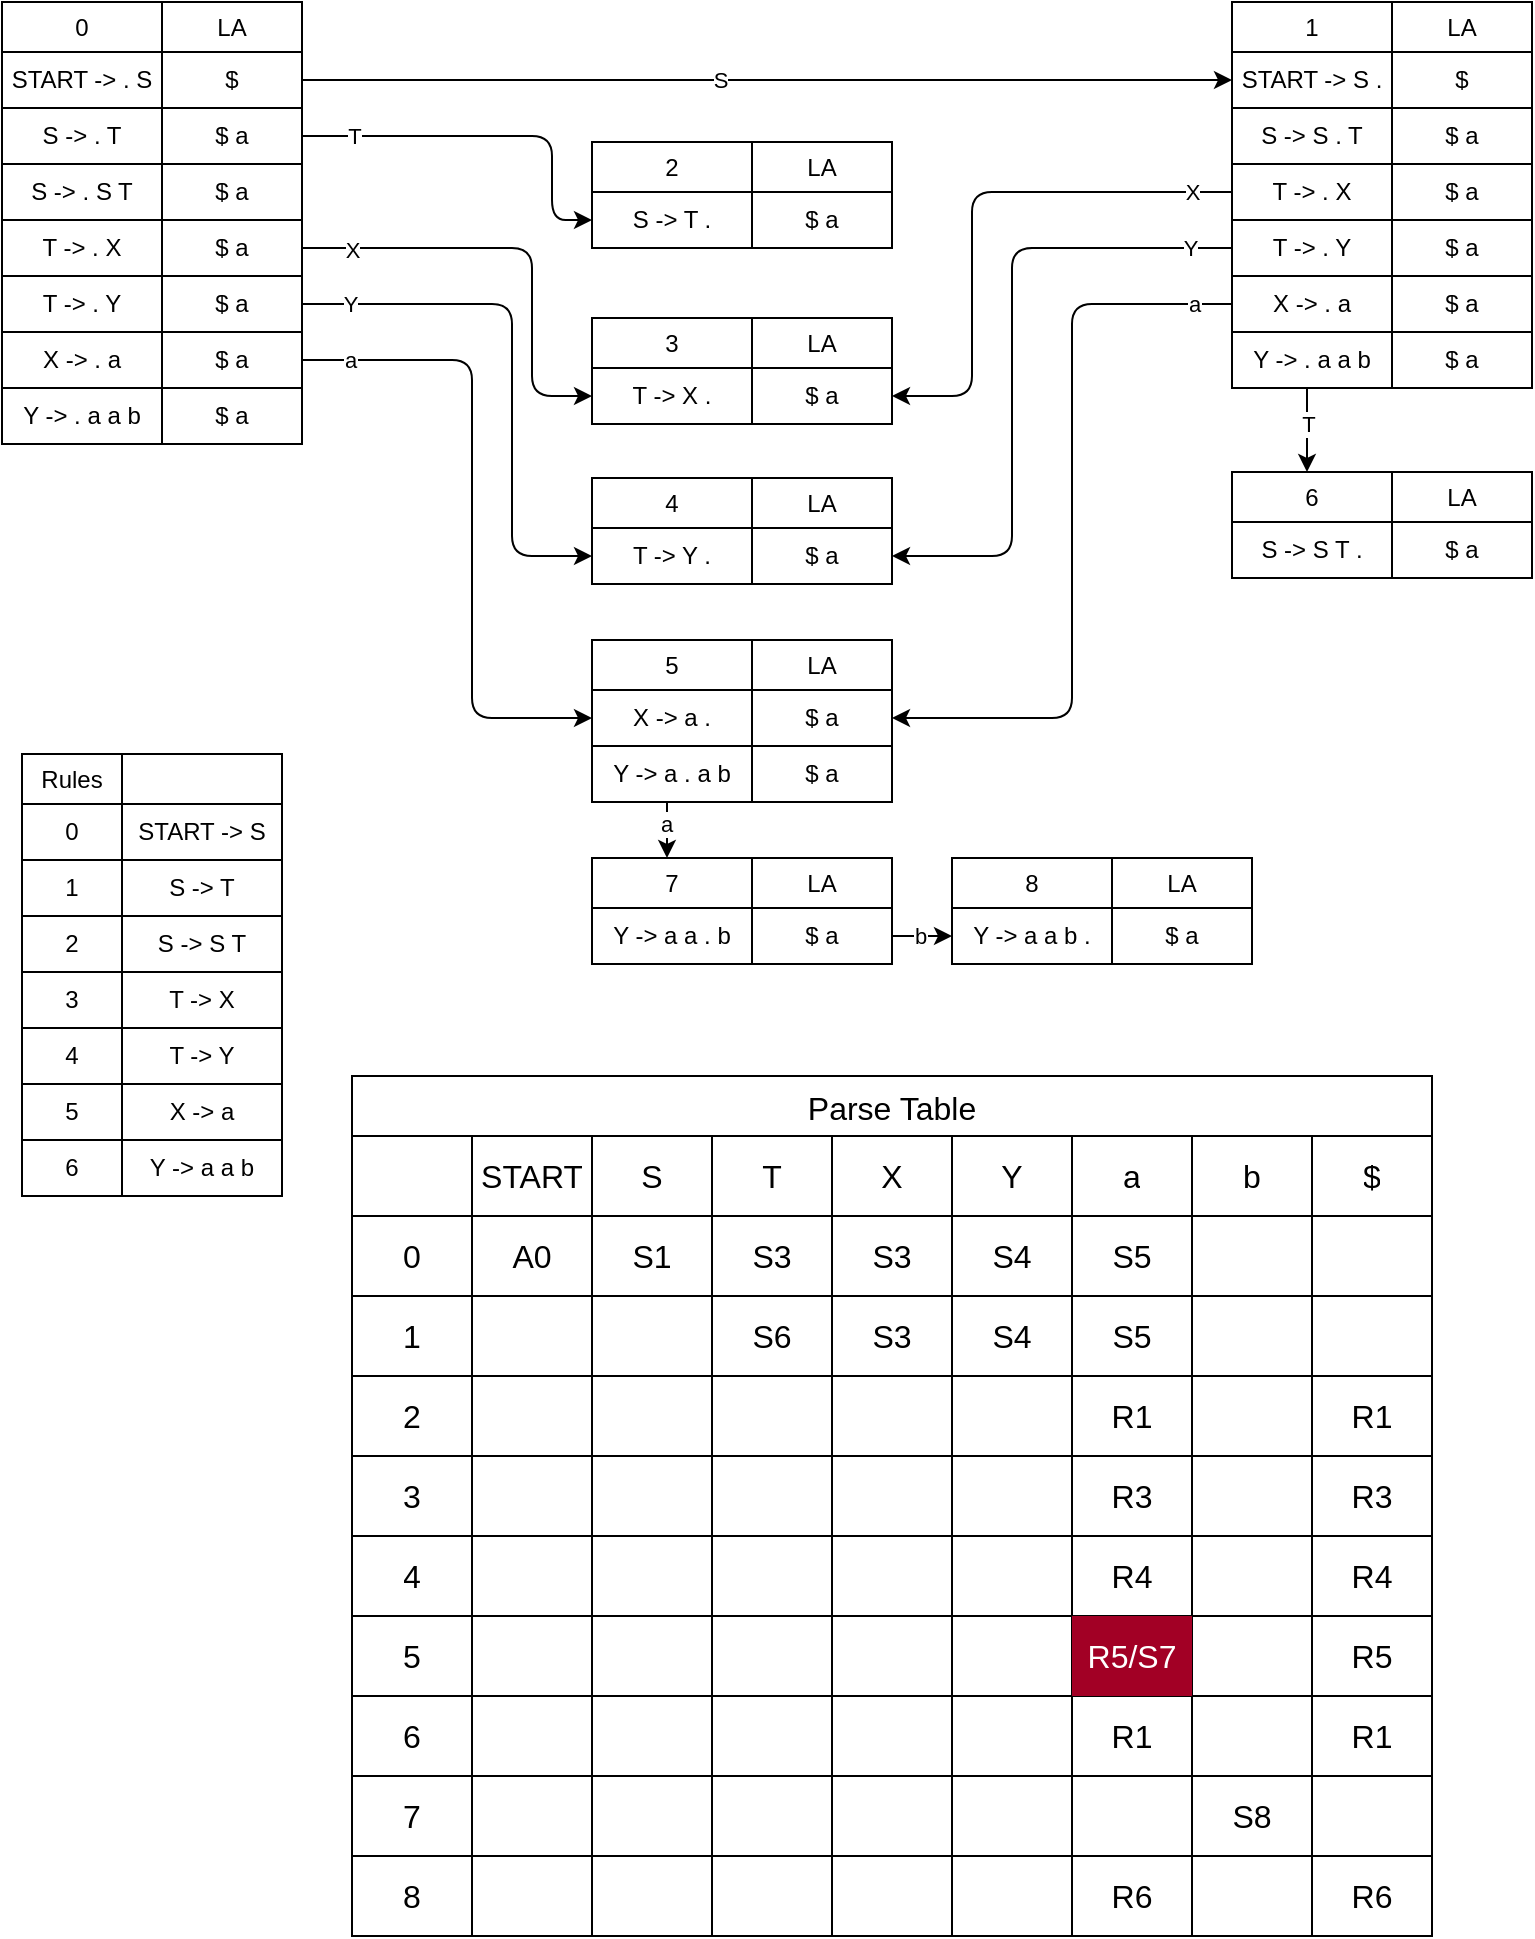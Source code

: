 <mxfile>
    <diagram id="3Cn2PhOr76SdlnYk2yxG" name="Page-1">
        <mxGraphModel dx="2485" dy="1113" grid="1" gridSize="10" guides="1" tooltips="1" connect="1" arrows="1" fold="1" page="1" pageScale="1" pageWidth="850" pageHeight="1100" math="0" shadow="0">
            <root>
                <mxCell id="0"/>
                <mxCell id="1" parent="0"/>
                <mxCell id="145" value="Parse Table" style="shape=table;startSize=30;container=1;collapsible=0;childLayout=tableLayout;strokeColor=default;fontSize=16;swimlaneFillColor=default;" parent="1" vertex="1">
                    <mxGeometry x="190" y="559" width="540" height="430" as="geometry"/>
                </mxCell>
                <mxCell id="146" value="" style="shape=tableRow;horizontal=0;startSize=0;swimlaneHead=0;swimlaneBody=0;strokeColor=inherit;top=0;left=0;bottom=0;right=0;collapsible=0;dropTarget=0;fillColor=none;points=[[0,0.5],[1,0.5]];portConstraint=eastwest;fontSize=16;" parent="145" vertex="1">
                    <mxGeometry y="30" width="540" height="40" as="geometry"/>
                </mxCell>
                <mxCell id="147" value="" style="shape=partialRectangle;html=1;whiteSpace=wrap;connectable=0;strokeColor=inherit;overflow=hidden;fillColor=none;top=0;left=0;bottom=0;right=0;pointerEvents=1;fontSize=16;" parent="146" vertex="1">
                    <mxGeometry width="60" height="40" as="geometry">
                        <mxRectangle width="60" height="40" as="alternateBounds"/>
                    </mxGeometry>
                </mxCell>
                <mxCell id="269" value="START" style="shape=partialRectangle;html=1;whiteSpace=wrap;connectable=0;strokeColor=inherit;overflow=hidden;fillColor=none;top=0;left=0;bottom=0;right=0;pointerEvents=1;fontSize=16;" parent="146" vertex="1">
                    <mxGeometry x="60" width="60" height="40" as="geometry">
                        <mxRectangle width="60" height="40" as="alternateBounds"/>
                    </mxGeometry>
                </mxCell>
                <mxCell id="148" value="S" style="shape=partialRectangle;html=1;whiteSpace=wrap;connectable=0;strokeColor=inherit;overflow=hidden;fillColor=none;top=0;left=0;bottom=0;right=0;pointerEvents=1;fontSize=16;" parent="146" vertex="1">
                    <mxGeometry x="120" width="60" height="40" as="geometry">
                        <mxRectangle width="60" height="40" as="alternateBounds"/>
                    </mxGeometry>
                </mxCell>
                <mxCell id="149" value="T" style="shape=partialRectangle;html=1;whiteSpace=wrap;connectable=0;strokeColor=inherit;overflow=hidden;fillColor=none;top=0;left=0;bottom=0;right=0;pointerEvents=1;fontSize=16;" parent="146" vertex="1">
                    <mxGeometry x="180" width="60" height="40" as="geometry">
                        <mxRectangle width="60" height="40" as="alternateBounds"/>
                    </mxGeometry>
                </mxCell>
                <mxCell id="150" value="X" style="shape=partialRectangle;html=1;whiteSpace=wrap;connectable=0;strokeColor=inherit;overflow=hidden;fillColor=none;top=0;left=0;bottom=0;right=0;pointerEvents=1;fontSize=16;" parent="146" vertex="1">
                    <mxGeometry x="240" width="60" height="40" as="geometry">
                        <mxRectangle width="60" height="40" as="alternateBounds"/>
                    </mxGeometry>
                </mxCell>
                <mxCell id="151" value="Y" style="shape=partialRectangle;html=1;whiteSpace=wrap;connectable=0;strokeColor=inherit;overflow=hidden;fillColor=none;top=0;left=0;bottom=0;right=0;pointerEvents=1;fontSize=16;" parent="146" vertex="1">
                    <mxGeometry x="300" width="60" height="40" as="geometry">
                        <mxRectangle width="60" height="40" as="alternateBounds"/>
                    </mxGeometry>
                </mxCell>
                <mxCell id="152" value="a" style="shape=partialRectangle;html=1;whiteSpace=wrap;connectable=0;strokeColor=inherit;overflow=hidden;fillColor=none;top=0;left=0;bottom=0;right=0;pointerEvents=1;fontSize=16;" parent="146" vertex="1">
                    <mxGeometry x="360" width="60" height="40" as="geometry">
                        <mxRectangle width="60" height="40" as="alternateBounds"/>
                    </mxGeometry>
                </mxCell>
                <mxCell id="153" value="b" style="shape=partialRectangle;html=1;whiteSpace=wrap;connectable=0;strokeColor=inherit;overflow=hidden;fillColor=none;top=0;left=0;bottom=0;right=0;pointerEvents=1;fontSize=16;" parent="146" vertex="1">
                    <mxGeometry x="420" width="60" height="40" as="geometry">
                        <mxRectangle width="60" height="40" as="alternateBounds"/>
                    </mxGeometry>
                </mxCell>
                <mxCell id="197" value="$" style="shape=partialRectangle;html=1;whiteSpace=wrap;connectable=0;strokeColor=inherit;overflow=hidden;fillColor=none;top=0;left=0;bottom=0;right=0;pointerEvents=1;fontSize=16;" parent="146" vertex="1">
                    <mxGeometry x="480" width="60" height="40" as="geometry">
                        <mxRectangle width="60" height="40" as="alternateBounds"/>
                    </mxGeometry>
                </mxCell>
                <mxCell id="154" value="" style="shape=tableRow;horizontal=0;startSize=0;swimlaneHead=0;swimlaneBody=0;strokeColor=inherit;top=0;left=0;bottom=0;right=0;collapsible=0;dropTarget=0;fillColor=none;points=[[0,0.5],[1,0.5]];portConstraint=eastwest;fontSize=16;" parent="145" vertex="1">
                    <mxGeometry y="70" width="540" height="40" as="geometry"/>
                </mxCell>
                <mxCell id="155" value="0" style="shape=partialRectangle;html=1;whiteSpace=wrap;connectable=0;strokeColor=inherit;overflow=hidden;fillColor=none;top=0;left=0;bottom=0;right=0;pointerEvents=1;fontSize=16;" parent="154" vertex="1">
                    <mxGeometry width="60" height="40" as="geometry">
                        <mxRectangle width="60" height="40" as="alternateBounds"/>
                    </mxGeometry>
                </mxCell>
                <mxCell id="270" value="A0" style="shape=partialRectangle;html=1;whiteSpace=wrap;connectable=0;strokeColor=inherit;overflow=hidden;fillColor=none;top=0;left=0;bottom=0;right=0;pointerEvents=1;fontSize=16;" parent="154" vertex="1">
                    <mxGeometry x="60" width="60" height="40" as="geometry">
                        <mxRectangle width="60" height="40" as="alternateBounds"/>
                    </mxGeometry>
                </mxCell>
                <mxCell id="156" value="S1" style="shape=partialRectangle;html=1;whiteSpace=wrap;connectable=0;strokeColor=inherit;overflow=hidden;fillColor=none;top=0;left=0;bottom=0;right=0;pointerEvents=1;fontSize=16;" parent="154" vertex="1">
                    <mxGeometry x="120" width="60" height="40" as="geometry">
                        <mxRectangle width="60" height="40" as="alternateBounds"/>
                    </mxGeometry>
                </mxCell>
                <mxCell id="157" value="S3" style="shape=partialRectangle;html=1;whiteSpace=wrap;connectable=0;strokeColor=inherit;overflow=hidden;fillColor=none;top=0;left=0;bottom=0;right=0;pointerEvents=1;fontSize=16;" parent="154" vertex="1">
                    <mxGeometry x="180" width="60" height="40" as="geometry">
                        <mxRectangle width="60" height="40" as="alternateBounds"/>
                    </mxGeometry>
                </mxCell>
                <mxCell id="158" value="S3" style="shape=partialRectangle;html=1;whiteSpace=wrap;connectable=0;strokeColor=inherit;overflow=hidden;fillColor=none;top=0;left=0;bottom=0;right=0;pointerEvents=1;fontSize=16;" parent="154" vertex="1">
                    <mxGeometry x="240" width="60" height="40" as="geometry">
                        <mxRectangle width="60" height="40" as="alternateBounds"/>
                    </mxGeometry>
                </mxCell>
                <mxCell id="159" value="S4" style="shape=partialRectangle;html=1;whiteSpace=wrap;connectable=0;strokeColor=inherit;overflow=hidden;fillColor=none;top=0;left=0;bottom=0;right=0;pointerEvents=1;fontSize=16;" parent="154" vertex="1">
                    <mxGeometry x="300" width="60" height="40" as="geometry">
                        <mxRectangle width="60" height="40" as="alternateBounds"/>
                    </mxGeometry>
                </mxCell>
                <mxCell id="160" value="S5" style="shape=partialRectangle;html=1;whiteSpace=wrap;connectable=0;strokeColor=inherit;overflow=hidden;fillColor=none;top=0;left=0;bottom=0;right=0;pointerEvents=1;fontSize=16;" parent="154" vertex="1">
                    <mxGeometry x="360" width="60" height="40" as="geometry">
                        <mxRectangle width="60" height="40" as="alternateBounds"/>
                    </mxGeometry>
                </mxCell>
                <mxCell id="161" style="shape=partialRectangle;html=1;whiteSpace=wrap;connectable=0;strokeColor=inherit;overflow=hidden;fillColor=none;top=0;left=0;bottom=0;right=0;pointerEvents=1;fontSize=16;" parent="154" vertex="1">
                    <mxGeometry x="420" width="60" height="40" as="geometry">
                        <mxRectangle width="60" height="40" as="alternateBounds"/>
                    </mxGeometry>
                </mxCell>
                <mxCell id="198" value="" style="shape=partialRectangle;html=1;whiteSpace=wrap;connectable=0;strokeColor=inherit;overflow=hidden;fillColor=none;top=0;left=0;bottom=0;right=0;pointerEvents=1;fontSize=16;" parent="154" vertex="1">
                    <mxGeometry x="480" width="60" height="40" as="geometry">
                        <mxRectangle width="60" height="40" as="alternateBounds"/>
                    </mxGeometry>
                </mxCell>
                <mxCell id="162" value="" style="shape=tableRow;horizontal=0;startSize=0;swimlaneHead=0;swimlaneBody=0;strokeColor=inherit;top=0;left=0;bottom=0;right=0;collapsible=0;dropTarget=0;fillColor=none;points=[[0,0.5],[1,0.5]];portConstraint=eastwest;fontSize=16;" parent="145" vertex="1">
                    <mxGeometry y="110" width="540" height="40" as="geometry"/>
                </mxCell>
                <mxCell id="163" value="1" style="shape=partialRectangle;html=1;whiteSpace=wrap;connectable=0;strokeColor=inherit;overflow=hidden;fillColor=none;top=0;left=0;bottom=0;right=0;pointerEvents=1;fontSize=16;" parent="162" vertex="1">
                    <mxGeometry width="60" height="40" as="geometry">
                        <mxRectangle width="60" height="40" as="alternateBounds"/>
                    </mxGeometry>
                </mxCell>
                <mxCell id="271" style="shape=partialRectangle;html=1;whiteSpace=wrap;connectable=0;strokeColor=inherit;overflow=hidden;fillColor=none;top=0;left=0;bottom=0;right=0;pointerEvents=1;fontSize=16;" parent="162" vertex="1">
                    <mxGeometry x="60" width="60" height="40" as="geometry">
                        <mxRectangle width="60" height="40" as="alternateBounds"/>
                    </mxGeometry>
                </mxCell>
                <mxCell id="164" style="shape=partialRectangle;html=1;whiteSpace=wrap;connectable=0;strokeColor=inherit;overflow=hidden;fillColor=none;top=0;left=0;bottom=0;right=0;pointerEvents=1;fontSize=16;" parent="162" vertex="1">
                    <mxGeometry x="120" width="60" height="40" as="geometry">
                        <mxRectangle width="60" height="40" as="alternateBounds"/>
                    </mxGeometry>
                </mxCell>
                <mxCell id="165" value="S6" style="shape=partialRectangle;html=1;whiteSpace=wrap;connectable=0;strokeColor=inherit;overflow=hidden;fillColor=none;top=0;left=0;bottom=0;right=0;pointerEvents=1;fontSize=16;" parent="162" vertex="1">
                    <mxGeometry x="180" width="60" height="40" as="geometry">
                        <mxRectangle width="60" height="40" as="alternateBounds"/>
                    </mxGeometry>
                </mxCell>
                <mxCell id="166" value="S3" style="shape=partialRectangle;html=1;whiteSpace=wrap;connectable=0;strokeColor=inherit;overflow=hidden;fillColor=none;top=0;left=0;bottom=0;right=0;pointerEvents=1;fontSize=16;" parent="162" vertex="1">
                    <mxGeometry x="240" width="60" height="40" as="geometry">
                        <mxRectangle width="60" height="40" as="alternateBounds"/>
                    </mxGeometry>
                </mxCell>
                <mxCell id="167" value="S4" style="shape=partialRectangle;html=1;whiteSpace=wrap;connectable=0;strokeColor=inherit;overflow=hidden;fillColor=none;top=0;left=0;bottom=0;right=0;pointerEvents=1;fontSize=16;" parent="162" vertex="1">
                    <mxGeometry x="300" width="60" height="40" as="geometry">
                        <mxRectangle width="60" height="40" as="alternateBounds"/>
                    </mxGeometry>
                </mxCell>
                <mxCell id="168" value="S5" style="shape=partialRectangle;html=1;whiteSpace=wrap;connectable=0;strokeColor=inherit;overflow=hidden;fillColor=none;top=0;left=0;bottom=0;right=0;pointerEvents=1;fontSize=16;" parent="162" vertex="1">
                    <mxGeometry x="360" width="60" height="40" as="geometry">
                        <mxRectangle width="60" height="40" as="alternateBounds"/>
                    </mxGeometry>
                </mxCell>
                <mxCell id="169" value="" style="shape=partialRectangle;html=1;whiteSpace=wrap;connectable=0;strokeColor=inherit;overflow=hidden;fillColor=none;top=0;left=0;bottom=0;right=0;pointerEvents=1;fontSize=16;" parent="162" vertex="1">
                    <mxGeometry x="420" width="60" height="40" as="geometry">
                        <mxRectangle width="60" height="40" as="alternateBounds"/>
                    </mxGeometry>
                </mxCell>
                <mxCell id="199" value="" style="shape=partialRectangle;html=1;whiteSpace=wrap;connectable=0;strokeColor=inherit;overflow=hidden;fillColor=none;top=0;left=0;bottom=0;right=0;pointerEvents=1;fontSize=16;" parent="162" vertex="1">
                    <mxGeometry x="480" width="60" height="40" as="geometry">
                        <mxRectangle width="60" height="40" as="alternateBounds"/>
                    </mxGeometry>
                </mxCell>
                <mxCell id="170" style="shape=tableRow;horizontal=0;startSize=0;swimlaneHead=0;swimlaneBody=0;strokeColor=inherit;top=0;left=0;bottom=0;right=0;collapsible=0;dropTarget=0;fillColor=none;points=[[0,0.5],[1,0.5]];portConstraint=eastwest;fontSize=16;" parent="145" vertex="1">
                    <mxGeometry y="150" width="540" height="40" as="geometry"/>
                </mxCell>
                <mxCell id="171" value="2" style="shape=partialRectangle;html=1;whiteSpace=wrap;connectable=0;strokeColor=inherit;overflow=hidden;fillColor=none;top=0;left=0;bottom=0;right=0;pointerEvents=1;fontSize=16;" parent="170" vertex="1">
                    <mxGeometry width="60" height="40" as="geometry">
                        <mxRectangle width="60" height="40" as="alternateBounds"/>
                    </mxGeometry>
                </mxCell>
                <mxCell id="272" style="shape=partialRectangle;html=1;whiteSpace=wrap;connectable=0;strokeColor=inherit;overflow=hidden;fillColor=none;top=0;left=0;bottom=0;right=0;pointerEvents=1;fontSize=16;" parent="170" vertex="1">
                    <mxGeometry x="60" width="60" height="40" as="geometry">
                        <mxRectangle width="60" height="40" as="alternateBounds"/>
                    </mxGeometry>
                </mxCell>
                <mxCell id="172" style="shape=partialRectangle;html=1;whiteSpace=wrap;connectable=0;strokeColor=inherit;overflow=hidden;fillColor=none;top=0;left=0;bottom=0;right=0;pointerEvents=1;fontSize=16;" parent="170" vertex="1">
                    <mxGeometry x="120" width="60" height="40" as="geometry">
                        <mxRectangle width="60" height="40" as="alternateBounds"/>
                    </mxGeometry>
                </mxCell>
                <mxCell id="173" value="" style="shape=partialRectangle;html=1;whiteSpace=wrap;connectable=0;strokeColor=inherit;overflow=hidden;fillColor=none;top=0;left=0;bottom=0;right=0;pointerEvents=1;fontSize=16;" parent="170" vertex="1">
                    <mxGeometry x="180" width="60" height="40" as="geometry">
                        <mxRectangle width="60" height="40" as="alternateBounds"/>
                    </mxGeometry>
                </mxCell>
                <mxCell id="174" value="" style="shape=partialRectangle;html=1;whiteSpace=wrap;connectable=0;strokeColor=inherit;overflow=hidden;fillColor=none;top=0;left=0;bottom=0;right=0;pointerEvents=1;fontSize=16;" parent="170" vertex="1">
                    <mxGeometry x="240" width="60" height="40" as="geometry">
                        <mxRectangle width="60" height="40" as="alternateBounds"/>
                    </mxGeometry>
                </mxCell>
                <mxCell id="175" value="" style="shape=partialRectangle;html=1;whiteSpace=wrap;connectable=0;strokeColor=inherit;overflow=hidden;fillColor=none;top=0;left=0;bottom=0;right=0;pointerEvents=1;fontSize=16;" parent="170" vertex="1">
                    <mxGeometry x="300" width="60" height="40" as="geometry">
                        <mxRectangle width="60" height="40" as="alternateBounds"/>
                    </mxGeometry>
                </mxCell>
                <mxCell id="176" value="R1" style="shape=partialRectangle;html=1;whiteSpace=wrap;connectable=0;strokeColor=inherit;overflow=hidden;fillColor=none;top=0;left=0;bottom=0;right=0;pointerEvents=1;fontSize=16;" parent="170" vertex="1">
                    <mxGeometry x="360" width="60" height="40" as="geometry">
                        <mxRectangle width="60" height="40" as="alternateBounds"/>
                    </mxGeometry>
                </mxCell>
                <mxCell id="177" value="" style="shape=partialRectangle;html=1;whiteSpace=wrap;connectable=0;strokeColor=inherit;overflow=hidden;fillColor=none;top=0;left=0;bottom=0;right=0;pointerEvents=1;fontSize=16;" parent="170" vertex="1">
                    <mxGeometry x="420" width="60" height="40" as="geometry">
                        <mxRectangle width="60" height="40" as="alternateBounds"/>
                    </mxGeometry>
                </mxCell>
                <mxCell id="200" value="R1" style="shape=partialRectangle;html=1;whiteSpace=wrap;connectable=0;strokeColor=inherit;overflow=hidden;fillColor=none;top=0;left=0;bottom=0;right=0;pointerEvents=1;fontSize=16;" parent="170" vertex="1">
                    <mxGeometry x="480" width="60" height="40" as="geometry">
                        <mxRectangle width="60" height="40" as="alternateBounds"/>
                    </mxGeometry>
                </mxCell>
                <mxCell id="178" style="shape=tableRow;horizontal=0;startSize=0;swimlaneHead=0;swimlaneBody=0;strokeColor=inherit;top=0;left=0;bottom=0;right=0;collapsible=0;dropTarget=0;fillColor=none;points=[[0,0.5],[1,0.5]];portConstraint=eastwest;fontSize=16;" parent="145" vertex="1">
                    <mxGeometry y="190" width="540" height="40" as="geometry"/>
                </mxCell>
                <mxCell id="179" value="3" style="shape=partialRectangle;html=1;whiteSpace=wrap;connectable=0;strokeColor=inherit;overflow=hidden;fillColor=none;top=0;left=0;bottom=0;right=0;pointerEvents=1;fontSize=16;" parent="178" vertex="1">
                    <mxGeometry width="60" height="40" as="geometry">
                        <mxRectangle width="60" height="40" as="alternateBounds"/>
                    </mxGeometry>
                </mxCell>
                <mxCell id="273" style="shape=partialRectangle;html=1;whiteSpace=wrap;connectable=0;strokeColor=inherit;overflow=hidden;fillColor=none;top=0;left=0;bottom=0;right=0;pointerEvents=1;fontSize=16;" parent="178" vertex="1">
                    <mxGeometry x="60" width="60" height="40" as="geometry">
                        <mxRectangle width="60" height="40" as="alternateBounds"/>
                    </mxGeometry>
                </mxCell>
                <mxCell id="180" style="shape=partialRectangle;html=1;whiteSpace=wrap;connectable=0;strokeColor=inherit;overflow=hidden;fillColor=none;top=0;left=0;bottom=0;right=0;pointerEvents=1;fontSize=16;" parent="178" vertex="1">
                    <mxGeometry x="120" width="60" height="40" as="geometry">
                        <mxRectangle width="60" height="40" as="alternateBounds"/>
                    </mxGeometry>
                </mxCell>
                <mxCell id="181" value="" style="shape=partialRectangle;html=1;whiteSpace=wrap;connectable=0;strokeColor=inherit;overflow=hidden;fillColor=none;top=0;left=0;bottom=0;right=0;pointerEvents=1;fontSize=16;" parent="178" vertex="1">
                    <mxGeometry x="180" width="60" height="40" as="geometry">
                        <mxRectangle width="60" height="40" as="alternateBounds"/>
                    </mxGeometry>
                </mxCell>
                <mxCell id="182" value="" style="shape=partialRectangle;html=1;whiteSpace=wrap;connectable=0;strokeColor=inherit;overflow=hidden;fillColor=none;top=0;left=0;bottom=0;right=0;pointerEvents=1;fontSize=16;" parent="178" vertex="1">
                    <mxGeometry x="240" width="60" height="40" as="geometry">
                        <mxRectangle width="60" height="40" as="alternateBounds"/>
                    </mxGeometry>
                </mxCell>
                <mxCell id="183" value="" style="shape=partialRectangle;html=1;whiteSpace=wrap;connectable=0;strokeColor=inherit;overflow=hidden;fillColor=none;top=0;left=0;bottom=0;right=0;pointerEvents=1;fontSize=16;" parent="178" vertex="1">
                    <mxGeometry x="300" width="60" height="40" as="geometry">
                        <mxRectangle width="60" height="40" as="alternateBounds"/>
                    </mxGeometry>
                </mxCell>
                <mxCell id="184" value="R3" style="shape=partialRectangle;html=1;whiteSpace=wrap;connectable=0;strokeColor=inherit;overflow=hidden;fillColor=none;top=0;left=0;bottom=0;right=0;pointerEvents=1;fontSize=16;" parent="178" vertex="1">
                    <mxGeometry x="360" width="60" height="40" as="geometry">
                        <mxRectangle width="60" height="40" as="alternateBounds"/>
                    </mxGeometry>
                </mxCell>
                <mxCell id="185" value="" style="shape=partialRectangle;html=1;whiteSpace=wrap;connectable=0;strokeColor=inherit;overflow=hidden;fillColor=none;top=0;left=0;bottom=0;right=0;pointerEvents=1;fontSize=16;" parent="178" vertex="1">
                    <mxGeometry x="420" width="60" height="40" as="geometry">
                        <mxRectangle width="60" height="40" as="alternateBounds"/>
                    </mxGeometry>
                </mxCell>
                <mxCell id="201" value="R3" style="shape=partialRectangle;html=1;whiteSpace=wrap;connectable=0;strokeColor=inherit;overflow=hidden;fillColor=none;top=0;left=0;bottom=0;right=0;pointerEvents=1;fontSize=16;" parent="178" vertex="1">
                    <mxGeometry x="480" width="60" height="40" as="geometry">
                        <mxRectangle width="60" height="40" as="alternateBounds"/>
                    </mxGeometry>
                </mxCell>
                <mxCell id="186" style="shape=tableRow;horizontal=0;startSize=0;swimlaneHead=0;swimlaneBody=0;strokeColor=inherit;top=0;left=0;bottom=0;right=0;collapsible=0;dropTarget=0;fillColor=none;points=[[0,0.5],[1,0.5]];portConstraint=eastwest;fontSize=16;" parent="145" vertex="1">
                    <mxGeometry y="230" width="540" height="40" as="geometry"/>
                </mxCell>
                <mxCell id="187" value="4" style="shape=partialRectangle;html=1;whiteSpace=wrap;connectable=0;strokeColor=inherit;overflow=hidden;fillColor=none;top=0;left=0;bottom=0;right=0;pointerEvents=1;fontSize=16;" parent="186" vertex="1">
                    <mxGeometry width="60" height="40" as="geometry">
                        <mxRectangle width="60" height="40" as="alternateBounds"/>
                    </mxGeometry>
                </mxCell>
                <mxCell id="274" style="shape=partialRectangle;html=1;whiteSpace=wrap;connectable=0;strokeColor=inherit;overflow=hidden;fillColor=none;top=0;left=0;bottom=0;right=0;pointerEvents=1;fontSize=16;" parent="186" vertex="1">
                    <mxGeometry x="60" width="60" height="40" as="geometry">
                        <mxRectangle width="60" height="40" as="alternateBounds"/>
                    </mxGeometry>
                </mxCell>
                <mxCell id="188" style="shape=partialRectangle;html=1;whiteSpace=wrap;connectable=0;strokeColor=inherit;overflow=hidden;fillColor=none;top=0;left=0;bottom=0;right=0;pointerEvents=1;fontSize=16;" parent="186" vertex="1">
                    <mxGeometry x="120" width="60" height="40" as="geometry">
                        <mxRectangle width="60" height="40" as="alternateBounds"/>
                    </mxGeometry>
                </mxCell>
                <mxCell id="189" value="" style="shape=partialRectangle;html=1;whiteSpace=wrap;connectable=0;strokeColor=inherit;overflow=hidden;fillColor=none;top=0;left=0;bottom=0;right=0;pointerEvents=1;fontSize=16;" parent="186" vertex="1">
                    <mxGeometry x="180" width="60" height="40" as="geometry">
                        <mxRectangle width="60" height="40" as="alternateBounds"/>
                    </mxGeometry>
                </mxCell>
                <mxCell id="190" value="" style="shape=partialRectangle;html=1;whiteSpace=wrap;connectable=0;strokeColor=inherit;overflow=hidden;fillColor=none;top=0;left=0;bottom=0;right=0;pointerEvents=1;fontSize=16;" parent="186" vertex="1">
                    <mxGeometry x="240" width="60" height="40" as="geometry">
                        <mxRectangle width="60" height="40" as="alternateBounds"/>
                    </mxGeometry>
                </mxCell>
                <mxCell id="191" value="" style="shape=partialRectangle;html=1;whiteSpace=wrap;connectable=0;strokeColor=inherit;overflow=hidden;fillColor=none;top=0;left=0;bottom=0;right=0;pointerEvents=1;fontSize=16;" parent="186" vertex="1">
                    <mxGeometry x="300" width="60" height="40" as="geometry">
                        <mxRectangle width="60" height="40" as="alternateBounds"/>
                    </mxGeometry>
                </mxCell>
                <mxCell id="192" value="R4" style="shape=partialRectangle;html=1;whiteSpace=wrap;connectable=0;strokeColor=inherit;overflow=hidden;fillColor=none;top=0;left=0;bottom=0;right=0;pointerEvents=1;fontSize=16;" parent="186" vertex="1">
                    <mxGeometry x="360" width="60" height="40" as="geometry">
                        <mxRectangle width="60" height="40" as="alternateBounds"/>
                    </mxGeometry>
                </mxCell>
                <mxCell id="193" value="" style="shape=partialRectangle;html=1;whiteSpace=wrap;connectable=0;strokeColor=inherit;overflow=hidden;fillColor=none;top=0;left=0;bottom=0;right=0;pointerEvents=1;fontSize=16;" parent="186" vertex="1">
                    <mxGeometry x="420" width="60" height="40" as="geometry">
                        <mxRectangle width="60" height="40" as="alternateBounds"/>
                    </mxGeometry>
                </mxCell>
                <mxCell id="202" value="R4" style="shape=partialRectangle;html=1;whiteSpace=wrap;connectable=0;strokeColor=inherit;overflow=hidden;fillColor=none;top=0;left=0;bottom=0;right=0;pointerEvents=1;fontSize=16;" parent="186" vertex="1">
                    <mxGeometry x="480" width="60" height="40" as="geometry">
                        <mxRectangle width="60" height="40" as="alternateBounds"/>
                    </mxGeometry>
                </mxCell>
                <mxCell id="233" style="shape=tableRow;horizontal=0;startSize=0;swimlaneHead=0;swimlaneBody=0;strokeColor=inherit;top=0;left=0;bottom=0;right=0;collapsible=0;dropTarget=0;fillColor=none;points=[[0,0.5],[1,0.5]];portConstraint=eastwest;fontSize=16;" parent="145" vertex="1">
                    <mxGeometry y="270" width="540" height="40" as="geometry"/>
                </mxCell>
                <mxCell id="234" value="5" style="shape=partialRectangle;html=1;whiteSpace=wrap;connectable=0;strokeColor=inherit;overflow=hidden;fillColor=none;top=0;left=0;bottom=0;right=0;pointerEvents=1;fontSize=16;" parent="233" vertex="1">
                    <mxGeometry width="60" height="40" as="geometry">
                        <mxRectangle width="60" height="40" as="alternateBounds"/>
                    </mxGeometry>
                </mxCell>
                <mxCell id="275" style="shape=partialRectangle;html=1;whiteSpace=wrap;connectable=0;strokeColor=inherit;overflow=hidden;fillColor=none;top=0;left=0;bottom=0;right=0;pointerEvents=1;fontSize=16;" parent="233" vertex="1">
                    <mxGeometry x="60" width="60" height="40" as="geometry">
                        <mxRectangle width="60" height="40" as="alternateBounds"/>
                    </mxGeometry>
                </mxCell>
                <mxCell id="235" style="shape=partialRectangle;html=1;whiteSpace=wrap;connectable=0;strokeColor=inherit;overflow=hidden;fillColor=none;top=0;left=0;bottom=0;right=0;pointerEvents=1;fontSize=16;" parent="233" vertex="1">
                    <mxGeometry x="120" width="60" height="40" as="geometry">
                        <mxRectangle width="60" height="40" as="alternateBounds"/>
                    </mxGeometry>
                </mxCell>
                <mxCell id="236" style="shape=partialRectangle;html=1;whiteSpace=wrap;connectable=0;strokeColor=inherit;overflow=hidden;fillColor=none;top=0;left=0;bottom=0;right=0;pointerEvents=1;fontSize=16;" parent="233" vertex="1">
                    <mxGeometry x="180" width="60" height="40" as="geometry">
                        <mxRectangle width="60" height="40" as="alternateBounds"/>
                    </mxGeometry>
                </mxCell>
                <mxCell id="237" style="shape=partialRectangle;html=1;whiteSpace=wrap;connectable=0;strokeColor=inherit;overflow=hidden;fillColor=none;top=0;left=0;bottom=0;right=0;pointerEvents=1;fontSize=16;" parent="233" vertex="1">
                    <mxGeometry x="240" width="60" height="40" as="geometry">
                        <mxRectangle width="60" height="40" as="alternateBounds"/>
                    </mxGeometry>
                </mxCell>
                <mxCell id="238" style="shape=partialRectangle;html=1;whiteSpace=wrap;connectable=0;strokeColor=inherit;overflow=hidden;fillColor=none;top=0;left=0;bottom=0;right=0;pointerEvents=1;fontSize=16;" parent="233" vertex="1">
                    <mxGeometry x="300" width="60" height="40" as="geometry">
                        <mxRectangle width="60" height="40" as="alternateBounds"/>
                    </mxGeometry>
                </mxCell>
                <mxCell id="239" value="R5/S7" style="shape=partialRectangle;html=1;whiteSpace=wrap;connectable=0;strokeColor=#6F0000;overflow=hidden;fillColor=#a20025;top=0;left=0;bottom=0;right=0;pointerEvents=1;fontSize=16;fontColor=#ffffff;" parent="233" vertex="1">
                    <mxGeometry x="360" width="60" height="40" as="geometry">
                        <mxRectangle width="60" height="40" as="alternateBounds"/>
                    </mxGeometry>
                </mxCell>
                <mxCell id="240" style="shape=partialRectangle;html=1;whiteSpace=wrap;connectable=0;strokeColor=inherit;overflow=hidden;fillColor=none;top=0;left=0;bottom=0;right=0;pointerEvents=1;fontSize=16;" parent="233" vertex="1">
                    <mxGeometry x="420" width="60" height="40" as="geometry">
                        <mxRectangle width="60" height="40" as="alternateBounds"/>
                    </mxGeometry>
                </mxCell>
                <mxCell id="241" value="R5" style="shape=partialRectangle;html=1;whiteSpace=wrap;connectable=0;strokeColor=inherit;overflow=hidden;fillColor=none;top=0;left=0;bottom=0;right=0;pointerEvents=1;fontSize=16;" parent="233" vertex="1">
                    <mxGeometry x="480" width="60" height="40" as="geometry">
                        <mxRectangle width="60" height="40" as="alternateBounds"/>
                    </mxGeometry>
                </mxCell>
                <mxCell id="242" style="shape=tableRow;horizontal=0;startSize=0;swimlaneHead=0;swimlaneBody=0;strokeColor=inherit;top=0;left=0;bottom=0;right=0;collapsible=0;dropTarget=0;fillColor=none;points=[[0,0.5],[1,0.5]];portConstraint=eastwest;fontSize=16;" parent="145" vertex="1">
                    <mxGeometry y="310" width="540" height="40" as="geometry"/>
                </mxCell>
                <mxCell id="243" value="6" style="shape=partialRectangle;html=1;whiteSpace=wrap;connectable=0;strokeColor=inherit;overflow=hidden;fillColor=none;top=0;left=0;bottom=0;right=0;pointerEvents=1;fontSize=16;" parent="242" vertex="1">
                    <mxGeometry width="60" height="40" as="geometry">
                        <mxRectangle width="60" height="40" as="alternateBounds"/>
                    </mxGeometry>
                </mxCell>
                <mxCell id="276" style="shape=partialRectangle;html=1;whiteSpace=wrap;connectable=0;strokeColor=inherit;overflow=hidden;fillColor=none;top=0;left=0;bottom=0;right=0;pointerEvents=1;fontSize=16;" parent="242" vertex="1">
                    <mxGeometry x="60" width="60" height="40" as="geometry">
                        <mxRectangle width="60" height="40" as="alternateBounds"/>
                    </mxGeometry>
                </mxCell>
                <mxCell id="244" style="shape=partialRectangle;html=1;whiteSpace=wrap;connectable=0;strokeColor=inherit;overflow=hidden;fillColor=none;top=0;left=0;bottom=0;right=0;pointerEvents=1;fontSize=16;" parent="242" vertex="1">
                    <mxGeometry x="120" width="60" height="40" as="geometry">
                        <mxRectangle width="60" height="40" as="alternateBounds"/>
                    </mxGeometry>
                </mxCell>
                <mxCell id="245" style="shape=partialRectangle;html=1;whiteSpace=wrap;connectable=0;strokeColor=inherit;overflow=hidden;fillColor=none;top=0;left=0;bottom=0;right=0;pointerEvents=1;fontSize=16;" parent="242" vertex="1">
                    <mxGeometry x="180" width="60" height="40" as="geometry">
                        <mxRectangle width="60" height="40" as="alternateBounds"/>
                    </mxGeometry>
                </mxCell>
                <mxCell id="246" style="shape=partialRectangle;html=1;whiteSpace=wrap;connectable=0;strokeColor=inherit;overflow=hidden;fillColor=none;top=0;left=0;bottom=0;right=0;pointerEvents=1;fontSize=16;" parent="242" vertex="1">
                    <mxGeometry x="240" width="60" height="40" as="geometry">
                        <mxRectangle width="60" height="40" as="alternateBounds"/>
                    </mxGeometry>
                </mxCell>
                <mxCell id="247" style="shape=partialRectangle;html=1;whiteSpace=wrap;connectable=0;strokeColor=inherit;overflow=hidden;fillColor=none;top=0;left=0;bottom=0;right=0;pointerEvents=1;fontSize=16;" parent="242" vertex="1">
                    <mxGeometry x="300" width="60" height="40" as="geometry">
                        <mxRectangle width="60" height="40" as="alternateBounds"/>
                    </mxGeometry>
                </mxCell>
                <mxCell id="248" value="R1" style="shape=partialRectangle;html=1;whiteSpace=wrap;connectable=0;strokeColor=inherit;overflow=hidden;fillColor=none;top=0;left=0;bottom=0;right=0;pointerEvents=1;fontSize=16;" parent="242" vertex="1">
                    <mxGeometry x="360" width="60" height="40" as="geometry">
                        <mxRectangle width="60" height="40" as="alternateBounds"/>
                    </mxGeometry>
                </mxCell>
                <mxCell id="249" value="" style="shape=partialRectangle;html=1;whiteSpace=wrap;connectable=0;strokeColor=inherit;overflow=hidden;fillColor=none;top=0;left=0;bottom=0;right=0;pointerEvents=1;fontSize=16;" parent="242" vertex="1">
                    <mxGeometry x="420" width="60" height="40" as="geometry">
                        <mxRectangle width="60" height="40" as="alternateBounds"/>
                    </mxGeometry>
                </mxCell>
                <mxCell id="250" value="R1" style="shape=partialRectangle;html=1;whiteSpace=wrap;connectable=0;strokeColor=inherit;overflow=hidden;fillColor=none;top=0;left=0;bottom=0;right=0;pointerEvents=1;fontSize=16;" parent="242" vertex="1">
                    <mxGeometry x="480" width="60" height="40" as="geometry">
                        <mxRectangle width="60" height="40" as="alternateBounds"/>
                    </mxGeometry>
                </mxCell>
                <mxCell id="251" style="shape=tableRow;horizontal=0;startSize=0;swimlaneHead=0;swimlaneBody=0;strokeColor=inherit;top=0;left=0;bottom=0;right=0;collapsible=0;dropTarget=0;fillColor=none;points=[[0,0.5],[1,0.5]];portConstraint=eastwest;fontSize=16;" parent="145" vertex="1">
                    <mxGeometry y="350" width="540" height="40" as="geometry"/>
                </mxCell>
                <mxCell id="252" value="7" style="shape=partialRectangle;html=1;whiteSpace=wrap;connectable=0;strokeColor=inherit;overflow=hidden;fillColor=none;top=0;left=0;bottom=0;right=0;pointerEvents=1;fontSize=16;" parent="251" vertex="1">
                    <mxGeometry width="60" height="40" as="geometry">
                        <mxRectangle width="60" height="40" as="alternateBounds"/>
                    </mxGeometry>
                </mxCell>
                <mxCell id="277" style="shape=partialRectangle;html=1;whiteSpace=wrap;connectable=0;strokeColor=inherit;overflow=hidden;fillColor=none;top=0;left=0;bottom=0;right=0;pointerEvents=1;fontSize=16;" parent="251" vertex="1">
                    <mxGeometry x="60" width="60" height="40" as="geometry">
                        <mxRectangle width="60" height="40" as="alternateBounds"/>
                    </mxGeometry>
                </mxCell>
                <mxCell id="253" style="shape=partialRectangle;html=1;whiteSpace=wrap;connectable=0;strokeColor=inherit;overflow=hidden;fillColor=none;top=0;left=0;bottom=0;right=0;pointerEvents=1;fontSize=16;" parent="251" vertex="1">
                    <mxGeometry x="120" width="60" height="40" as="geometry">
                        <mxRectangle width="60" height="40" as="alternateBounds"/>
                    </mxGeometry>
                </mxCell>
                <mxCell id="254" style="shape=partialRectangle;html=1;whiteSpace=wrap;connectable=0;strokeColor=inherit;overflow=hidden;fillColor=none;top=0;left=0;bottom=0;right=0;pointerEvents=1;fontSize=16;" parent="251" vertex="1">
                    <mxGeometry x="180" width="60" height="40" as="geometry">
                        <mxRectangle width="60" height="40" as="alternateBounds"/>
                    </mxGeometry>
                </mxCell>
                <mxCell id="255" style="shape=partialRectangle;html=1;whiteSpace=wrap;connectable=0;strokeColor=inherit;overflow=hidden;fillColor=none;top=0;left=0;bottom=0;right=0;pointerEvents=1;fontSize=16;" parent="251" vertex="1">
                    <mxGeometry x="240" width="60" height="40" as="geometry">
                        <mxRectangle width="60" height="40" as="alternateBounds"/>
                    </mxGeometry>
                </mxCell>
                <mxCell id="256" style="shape=partialRectangle;html=1;whiteSpace=wrap;connectable=0;strokeColor=inherit;overflow=hidden;fillColor=none;top=0;left=0;bottom=0;right=0;pointerEvents=1;fontSize=16;" parent="251" vertex="1">
                    <mxGeometry x="300" width="60" height="40" as="geometry">
                        <mxRectangle width="60" height="40" as="alternateBounds"/>
                    </mxGeometry>
                </mxCell>
                <mxCell id="257" value="" style="shape=partialRectangle;html=1;whiteSpace=wrap;connectable=0;strokeColor=inherit;overflow=hidden;fillColor=none;top=0;left=0;bottom=0;right=0;pointerEvents=1;fontSize=16;" parent="251" vertex="1">
                    <mxGeometry x="360" width="60" height="40" as="geometry">
                        <mxRectangle width="60" height="40" as="alternateBounds"/>
                    </mxGeometry>
                </mxCell>
                <mxCell id="258" value="S8" style="shape=partialRectangle;html=1;whiteSpace=wrap;connectable=0;strokeColor=inherit;overflow=hidden;fillColor=none;top=0;left=0;bottom=0;right=0;pointerEvents=1;fontSize=16;" parent="251" vertex="1">
                    <mxGeometry x="420" width="60" height="40" as="geometry">
                        <mxRectangle width="60" height="40" as="alternateBounds"/>
                    </mxGeometry>
                </mxCell>
                <mxCell id="259" value="" style="shape=partialRectangle;html=1;whiteSpace=wrap;connectable=0;strokeColor=inherit;overflow=hidden;fillColor=none;top=0;left=0;bottom=0;right=0;pointerEvents=1;fontSize=16;" parent="251" vertex="1">
                    <mxGeometry x="480" width="60" height="40" as="geometry">
                        <mxRectangle width="60" height="40" as="alternateBounds"/>
                    </mxGeometry>
                </mxCell>
                <mxCell id="260" style="shape=tableRow;horizontal=0;startSize=0;swimlaneHead=0;swimlaneBody=0;strokeColor=inherit;top=0;left=0;bottom=0;right=0;collapsible=0;dropTarget=0;fillColor=none;points=[[0,0.5],[1,0.5]];portConstraint=eastwest;fontSize=16;" parent="145" vertex="1">
                    <mxGeometry y="390" width="540" height="40" as="geometry"/>
                </mxCell>
                <mxCell id="261" value="8" style="shape=partialRectangle;html=1;whiteSpace=wrap;connectable=0;strokeColor=inherit;overflow=hidden;fillColor=none;top=0;left=0;bottom=0;right=0;pointerEvents=1;fontSize=16;" parent="260" vertex="1">
                    <mxGeometry width="60" height="40" as="geometry">
                        <mxRectangle width="60" height="40" as="alternateBounds"/>
                    </mxGeometry>
                </mxCell>
                <mxCell id="278" style="shape=partialRectangle;html=1;whiteSpace=wrap;connectable=0;strokeColor=inherit;overflow=hidden;fillColor=none;top=0;left=0;bottom=0;right=0;pointerEvents=1;fontSize=16;" parent="260" vertex="1">
                    <mxGeometry x="60" width="60" height="40" as="geometry">
                        <mxRectangle width="60" height="40" as="alternateBounds"/>
                    </mxGeometry>
                </mxCell>
                <mxCell id="262" style="shape=partialRectangle;html=1;whiteSpace=wrap;connectable=0;strokeColor=inherit;overflow=hidden;fillColor=none;top=0;left=0;bottom=0;right=0;pointerEvents=1;fontSize=16;" parent="260" vertex="1">
                    <mxGeometry x="120" width="60" height="40" as="geometry">
                        <mxRectangle width="60" height="40" as="alternateBounds"/>
                    </mxGeometry>
                </mxCell>
                <mxCell id="263" style="shape=partialRectangle;html=1;whiteSpace=wrap;connectable=0;strokeColor=inherit;overflow=hidden;fillColor=none;top=0;left=0;bottom=0;right=0;pointerEvents=1;fontSize=16;" parent="260" vertex="1">
                    <mxGeometry x="180" width="60" height="40" as="geometry">
                        <mxRectangle width="60" height="40" as="alternateBounds"/>
                    </mxGeometry>
                </mxCell>
                <mxCell id="264" style="shape=partialRectangle;html=1;whiteSpace=wrap;connectable=0;strokeColor=inherit;overflow=hidden;fillColor=none;top=0;left=0;bottom=0;right=0;pointerEvents=1;fontSize=16;" parent="260" vertex="1">
                    <mxGeometry x="240" width="60" height="40" as="geometry">
                        <mxRectangle width="60" height="40" as="alternateBounds"/>
                    </mxGeometry>
                </mxCell>
                <mxCell id="265" style="shape=partialRectangle;html=1;whiteSpace=wrap;connectable=0;strokeColor=inherit;overflow=hidden;fillColor=none;top=0;left=0;bottom=0;right=0;pointerEvents=1;fontSize=16;" parent="260" vertex="1">
                    <mxGeometry x="300" width="60" height="40" as="geometry">
                        <mxRectangle width="60" height="40" as="alternateBounds"/>
                    </mxGeometry>
                </mxCell>
                <mxCell id="266" value="R6" style="shape=partialRectangle;html=1;whiteSpace=wrap;connectable=0;strokeColor=inherit;overflow=hidden;fillColor=none;top=0;left=0;bottom=0;right=0;pointerEvents=1;fontSize=16;" parent="260" vertex="1">
                    <mxGeometry x="360" width="60" height="40" as="geometry">
                        <mxRectangle width="60" height="40" as="alternateBounds"/>
                    </mxGeometry>
                </mxCell>
                <mxCell id="267" value="" style="shape=partialRectangle;html=1;whiteSpace=wrap;connectable=0;strokeColor=inherit;overflow=hidden;fillColor=none;top=0;left=0;bottom=0;right=0;pointerEvents=1;fontSize=16;" parent="260" vertex="1">
                    <mxGeometry x="420" width="60" height="40" as="geometry">
                        <mxRectangle width="60" height="40" as="alternateBounds"/>
                    </mxGeometry>
                </mxCell>
                <mxCell id="268" value="R6" style="shape=partialRectangle;html=1;whiteSpace=wrap;connectable=0;strokeColor=inherit;overflow=hidden;fillColor=none;top=0;left=0;bottom=0;right=0;pointerEvents=1;fontSize=16;" parent="260" vertex="1">
                    <mxGeometry x="480" width="60" height="40" as="geometry">
                        <mxRectangle width="60" height="40" as="alternateBounds"/>
                    </mxGeometry>
                </mxCell>
                <mxCell id="204" value="" style="childLayout=tableLayout;recursiveResize=0;shadow=0;fillColor=default;" parent="1" vertex="1">
                    <mxGeometry x="25" y="398" width="130" height="221" as="geometry"/>
                </mxCell>
                <mxCell id="205" value="" style="shape=tableRow;horizontal=0;startSize=0;swimlaneHead=0;swimlaneBody=0;top=0;left=0;bottom=0;right=0;dropTarget=0;collapsible=0;recursiveResize=0;expand=0;fontStyle=0;fillColor=none;strokeColor=inherit;" parent="204" vertex="1">
                    <mxGeometry width="130" height="25" as="geometry"/>
                </mxCell>
                <mxCell id="226" value="Rules" style="connectable=0;recursiveResize=0;strokeColor=inherit;fillColor=none;align=center;whiteSpace=wrap;html=1;" parent="205" vertex="1">
                    <mxGeometry width="50" height="25" as="geometry">
                        <mxRectangle width="50" height="25" as="alternateBounds"/>
                    </mxGeometry>
                </mxCell>
                <mxCell id="206" value="" style="connectable=0;recursiveResize=0;strokeColor=inherit;fillColor=none;align=center;whiteSpace=wrap;html=1;" parent="205" vertex="1">
                    <mxGeometry x="50" width="80" height="25" as="geometry">
                        <mxRectangle width="80" height="25" as="alternateBounds"/>
                    </mxGeometry>
                </mxCell>
                <mxCell id="285" style="shape=tableRow;horizontal=0;startSize=0;swimlaneHead=0;swimlaneBody=0;top=0;left=0;bottom=0;right=0;dropTarget=0;collapsible=0;recursiveResize=0;expand=0;fontStyle=0;fillColor=none;strokeColor=inherit;" parent="204" vertex="1">
                    <mxGeometry y="25" width="130" height="28" as="geometry"/>
                </mxCell>
                <mxCell id="286" value="0" style="connectable=0;recursiveResize=0;strokeColor=inherit;fillColor=none;align=center;whiteSpace=wrap;html=1;" parent="285" vertex="1">
                    <mxGeometry width="50" height="28" as="geometry">
                        <mxRectangle width="50" height="28" as="alternateBounds"/>
                    </mxGeometry>
                </mxCell>
                <mxCell id="287" value="START -&amp;gt; S" style="connectable=0;recursiveResize=0;strokeColor=inherit;fillColor=none;align=center;whiteSpace=wrap;html=1;" parent="285" vertex="1">
                    <mxGeometry x="50" width="80" height="28" as="geometry">
                        <mxRectangle width="80" height="28" as="alternateBounds"/>
                    </mxGeometry>
                </mxCell>
                <mxCell id="208" style="shape=tableRow;horizontal=0;startSize=0;swimlaneHead=0;swimlaneBody=0;top=0;left=0;bottom=0;right=0;dropTarget=0;collapsible=0;recursiveResize=0;expand=0;fontStyle=0;fillColor=none;strokeColor=inherit;" parent="204" vertex="1">
                    <mxGeometry y="53" width="130" height="28" as="geometry"/>
                </mxCell>
                <mxCell id="227" value="1" style="connectable=0;recursiveResize=0;strokeColor=inherit;fillColor=none;align=center;whiteSpace=wrap;html=1;" parent="208" vertex="1">
                    <mxGeometry width="50" height="28" as="geometry">
                        <mxRectangle width="50" height="28" as="alternateBounds"/>
                    </mxGeometry>
                </mxCell>
                <mxCell id="209" value="S -&amp;gt; T" style="connectable=0;recursiveResize=0;strokeColor=inherit;fillColor=none;align=center;whiteSpace=wrap;html=1;" parent="208" vertex="1">
                    <mxGeometry x="50" width="80" height="28" as="geometry">
                        <mxRectangle width="80" height="28" as="alternateBounds"/>
                    </mxGeometry>
                </mxCell>
                <mxCell id="211" style="shape=tableRow;horizontal=0;startSize=0;swimlaneHead=0;swimlaneBody=0;top=0;left=0;bottom=0;right=0;dropTarget=0;collapsible=0;recursiveResize=0;expand=0;fontStyle=0;fillColor=none;strokeColor=inherit;" parent="204" vertex="1">
                    <mxGeometry y="81" width="130" height="28" as="geometry"/>
                </mxCell>
                <mxCell id="228" value="2" style="connectable=0;recursiveResize=0;strokeColor=inherit;fillColor=none;align=center;whiteSpace=wrap;html=1;" parent="211" vertex="1">
                    <mxGeometry width="50" height="28" as="geometry">
                        <mxRectangle width="50" height="28" as="alternateBounds"/>
                    </mxGeometry>
                </mxCell>
                <mxCell id="212" value="S -&amp;gt; S T" style="connectable=0;recursiveResize=0;strokeColor=inherit;fillColor=none;align=center;whiteSpace=wrap;html=1;" parent="211" vertex="1">
                    <mxGeometry x="50" width="80" height="28" as="geometry">
                        <mxRectangle width="80" height="28" as="alternateBounds"/>
                    </mxGeometry>
                </mxCell>
                <mxCell id="214" style="shape=tableRow;horizontal=0;startSize=0;swimlaneHead=0;swimlaneBody=0;top=0;left=0;bottom=0;right=0;dropTarget=0;collapsible=0;recursiveResize=0;expand=0;fontStyle=0;fillColor=none;strokeColor=inherit;" parent="204" vertex="1">
                    <mxGeometry y="109" width="130" height="28" as="geometry"/>
                </mxCell>
                <mxCell id="229" value="3" style="connectable=0;recursiveResize=0;strokeColor=inherit;fillColor=none;align=center;whiteSpace=wrap;html=1;" parent="214" vertex="1">
                    <mxGeometry width="50" height="28" as="geometry">
                        <mxRectangle width="50" height="28" as="alternateBounds"/>
                    </mxGeometry>
                </mxCell>
                <mxCell id="215" value="T -&amp;gt; X" style="connectable=0;recursiveResize=0;strokeColor=inherit;fillColor=none;align=center;whiteSpace=wrap;html=1;" parent="214" vertex="1">
                    <mxGeometry x="50" width="80" height="28" as="geometry">
                        <mxRectangle width="80" height="28" as="alternateBounds"/>
                    </mxGeometry>
                </mxCell>
                <mxCell id="217" style="shape=tableRow;horizontal=0;startSize=0;swimlaneHead=0;swimlaneBody=0;top=0;left=0;bottom=0;right=0;dropTarget=0;collapsible=0;recursiveResize=0;expand=0;fontStyle=0;fillColor=none;strokeColor=inherit;" parent="204" vertex="1">
                    <mxGeometry y="137" width="130" height="28" as="geometry"/>
                </mxCell>
                <mxCell id="230" value="4" style="connectable=0;recursiveResize=0;strokeColor=inherit;fillColor=none;align=center;whiteSpace=wrap;html=1;" parent="217" vertex="1">
                    <mxGeometry width="50" height="28" as="geometry">
                        <mxRectangle width="50" height="28" as="alternateBounds"/>
                    </mxGeometry>
                </mxCell>
                <mxCell id="218" value="T -&amp;gt; Y" style="connectable=0;recursiveResize=0;strokeColor=inherit;fillColor=none;align=center;whiteSpace=wrap;html=1;" parent="217" vertex="1">
                    <mxGeometry x="50" width="80" height="28" as="geometry">
                        <mxRectangle width="80" height="28" as="alternateBounds"/>
                    </mxGeometry>
                </mxCell>
                <mxCell id="220" style="shape=tableRow;horizontal=0;startSize=0;swimlaneHead=0;swimlaneBody=0;top=0;left=0;bottom=0;right=0;dropTarget=0;collapsible=0;recursiveResize=0;expand=0;fontStyle=0;fillColor=none;strokeColor=inherit;" parent="204" vertex="1">
                    <mxGeometry y="165" width="130" height="28" as="geometry"/>
                </mxCell>
                <mxCell id="231" value="5" style="connectable=0;recursiveResize=0;strokeColor=inherit;fillColor=none;align=center;whiteSpace=wrap;html=1;" parent="220" vertex="1">
                    <mxGeometry width="50" height="28" as="geometry">
                        <mxRectangle width="50" height="28" as="alternateBounds"/>
                    </mxGeometry>
                </mxCell>
                <mxCell id="221" value="X -&amp;gt; a" style="connectable=0;recursiveResize=0;strokeColor=inherit;fillColor=none;align=center;whiteSpace=wrap;html=1;" parent="220" vertex="1">
                    <mxGeometry x="50" width="80" height="28" as="geometry">
                        <mxRectangle width="80" height="28" as="alternateBounds"/>
                    </mxGeometry>
                </mxCell>
                <mxCell id="223" style="shape=tableRow;horizontal=0;startSize=0;swimlaneHead=0;swimlaneBody=0;top=0;left=0;bottom=0;right=0;dropTarget=0;collapsible=0;recursiveResize=0;expand=0;fontStyle=0;fillColor=none;strokeColor=inherit;" parent="204" vertex="1">
                    <mxGeometry y="193" width="130" height="28" as="geometry"/>
                </mxCell>
                <mxCell id="232" value="6" style="connectable=0;recursiveResize=0;strokeColor=inherit;fillColor=none;align=center;whiteSpace=wrap;html=1;" parent="223" vertex="1">
                    <mxGeometry width="50" height="28" as="geometry">
                        <mxRectangle width="50" height="28" as="alternateBounds"/>
                    </mxGeometry>
                </mxCell>
                <mxCell id="224" value="Y -&amp;gt; a a b" style="connectable=0;recursiveResize=0;strokeColor=inherit;fillColor=none;align=center;whiteSpace=wrap;html=1;" parent="223" vertex="1">
                    <mxGeometry x="50" width="80" height="28" as="geometry">
                        <mxRectangle width="80" height="28" as="alternateBounds"/>
                    </mxGeometry>
                </mxCell>
                <mxCell id="288" value="" style="childLayout=tableLayout;recursiveResize=0;shadow=0;fillColor=default;" parent="1" vertex="1">
                    <mxGeometry x="15" y="22" width="150" height="221" as="geometry"/>
                </mxCell>
                <mxCell id="289" value="" style="shape=tableRow;horizontal=0;startSize=0;swimlaneHead=0;swimlaneBody=0;top=0;left=0;bottom=0;right=0;dropTarget=0;collapsible=0;recursiveResize=0;expand=0;fontStyle=0;fillColor=none;strokeColor=inherit;" parent="288" vertex="1">
                    <mxGeometry width="150" height="25" as="geometry"/>
                </mxCell>
                <mxCell id="290" value="0" style="connectable=0;recursiveResize=0;strokeColor=inherit;fillColor=none;align=center;whiteSpace=wrap;html=1;" parent="289" vertex="1">
                    <mxGeometry width="80" height="25" as="geometry">
                        <mxRectangle width="80" height="25" as="alternateBounds"/>
                    </mxGeometry>
                </mxCell>
                <mxCell id="291" value="LA" style="connectable=0;recursiveResize=0;strokeColor=inherit;fillColor=none;align=center;whiteSpace=wrap;html=1;" parent="289" vertex="1">
                    <mxGeometry x="80" width="70" height="25" as="geometry">
                        <mxRectangle width="70" height="25" as="alternateBounds"/>
                    </mxGeometry>
                </mxCell>
                <mxCell id="310" style="shape=tableRow;horizontal=0;startSize=0;swimlaneHead=0;swimlaneBody=0;top=0;left=0;bottom=0;right=0;dropTarget=0;collapsible=0;recursiveResize=0;expand=0;fontStyle=0;fillColor=none;strokeColor=inherit;" parent="288" vertex="1">
                    <mxGeometry y="25" width="150" height="28" as="geometry"/>
                </mxCell>
                <mxCell id="311" value="START -&amp;gt; . S" style="connectable=0;recursiveResize=0;strokeColor=inherit;fillColor=none;align=center;whiteSpace=wrap;html=1;" parent="310" vertex="1">
                    <mxGeometry width="80" height="28" as="geometry">
                        <mxRectangle width="80" height="28" as="alternateBounds"/>
                    </mxGeometry>
                </mxCell>
                <mxCell id="312" value="$" style="connectable=0;recursiveResize=0;strokeColor=inherit;fillColor=none;align=center;whiteSpace=wrap;html=1;" parent="310" vertex="1">
                    <mxGeometry x="80" width="70" height="28" as="geometry">
                        <mxRectangle width="70" height="28" as="alternateBounds"/>
                    </mxGeometry>
                </mxCell>
                <mxCell id="292" style="shape=tableRow;horizontal=0;startSize=0;swimlaneHead=0;swimlaneBody=0;top=0;left=0;bottom=0;right=0;dropTarget=0;collapsible=0;recursiveResize=0;expand=0;fontStyle=0;fillColor=none;strokeColor=inherit;" parent="288" vertex="1">
                    <mxGeometry y="53" width="150" height="28" as="geometry"/>
                </mxCell>
                <mxCell id="293" value="S -&amp;gt; . T" style="connectable=0;recursiveResize=0;strokeColor=inherit;fillColor=none;align=center;whiteSpace=wrap;html=1;" parent="292" vertex="1">
                    <mxGeometry width="80" height="28" as="geometry">
                        <mxRectangle width="80" height="28" as="alternateBounds"/>
                    </mxGeometry>
                </mxCell>
                <mxCell id="294" value="$ a" style="connectable=0;recursiveResize=0;strokeColor=inherit;fillColor=none;align=center;whiteSpace=wrap;html=1;" parent="292" vertex="1">
                    <mxGeometry x="80" width="70" height="28" as="geometry">
                        <mxRectangle width="70" height="28" as="alternateBounds"/>
                    </mxGeometry>
                </mxCell>
                <mxCell id="295" style="shape=tableRow;horizontal=0;startSize=0;swimlaneHead=0;swimlaneBody=0;top=0;left=0;bottom=0;right=0;dropTarget=0;collapsible=0;recursiveResize=0;expand=0;fontStyle=0;fillColor=none;strokeColor=inherit;" parent="288" vertex="1">
                    <mxGeometry y="81" width="150" height="28" as="geometry"/>
                </mxCell>
                <mxCell id="296" value="S -&amp;gt; . S T" style="connectable=0;recursiveResize=0;strokeColor=inherit;fillColor=none;align=center;whiteSpace=wrap;html=1;" parent="295" vertex="1">
                    <mxGeometry width="80" height="28" as="geometry">
                        <mxRectangle width="80" height="28" as="alternateBounds"/>
                    </mxGeometry>
                </mxCell>
                <mxCell id="297" value="$ a" style="connectable=0;recursiveResize=0;strokeColor=inherit;fillColor=none;align=center;whiteSpace=wrap;html=1;" parent="295" vertex="1">
                    <mxGeometry x="80" width="70" height="28" as="geometry">
                        <mxRectangle width="70" height="28" as="alternateBounds"/>
                    </mxGeometry>
                </mxCell>
                <mxCell id="298" style="shape=tableRow;horizontal=0;startSize=0;swimlaneHead=0;swimlaneBody=0;top=0;left=0;bottom=0;right=0;dropTarget=0;collapsible=0;recursiveResize=0;expand=0;fontStyle=0;fillColor=none;strokeColor=inherit;" parent="288" vertex="1">
                    <mxGeometry y="109" width="150" height="28" as="geometry"/>
                </mxCell>
                <mxCell id="299" value="T -&amp;gt; . X" style="connectable=0;recursiveResize=0;strokeColor=inherit;fillColor=none;align=center;whiteSpace=wrap;html=1;" parent="298" vertex="1">
                    <mxGeometry width="80" height="28" as="geometry">
                        <mxRectangle width="80" height="28" as="alternateBounds"/>
                    </mxGeometry>
                </mxCell>
                <mxCell id="300" value="$ a" style="connectable=0;recursiveResize=0;strokeColor=inherit;fillColor=none;align=center;whiteSpace=wrap;html=1;" parent="298" vertex="1">
                    <mxGeometry x="80" width="70" height="28" as="geometry">
                        <mxRectangle width="70" height="28" as="alternateBounds"/>
                    </mxGeometry>
                </mxCell>
                <mxCell id="301" style="shape=tableRow;horizontal=0;startSize=0;swimlaneHead=0;swimlaneBody=0;top=0;left=0;bottom=0;right=0;dropTarget=0;collapsible=0;recursiveResize=0;expand=0;fontStyle=0;fillColor=none;strokeColor=inherit;" parent="288" vertex="1">
                    <mxGeometry y="137" width="150" height="28" as="geometry"/>
                </mxCell>
                <mxCell id="302" value="T -&amp;gt; . Y" style="connectable=0;recursiveResize=0;strokeColor=inherit;fillColor=none;align=center;whiteSpace=wrap;html=1;" parent="301" vertex="1">
                    <mxGeometry width="80" height="28" as="geometry">
                        <mxRectangle width="80" height="28" as="alternateBounds"/>
                    </mxGeometry>
                </mxCell>
                <mxCell id="303" value="$ a" style="connectable=0;recursiveResize=0;strokeColor=inherit;fillColor=none;align=center;whiteSpace=wrap;html=1;" parent="301" vertex="1">
                    <mxGeometry x="80" width="70" height="28" as="geometry">
                        <mxRectangle width="70" height="28" as="alternateBounds"/>
                    </mxGeometry>
                </mxCell>
                <mxCell id="304" style="shape=tableRow;horizontal=0;startSize=0;swimlaneHead=0;swimlaneBody=0;top=0;left=0;bottom=0;right=0;dropTarget=0;collapsible=0;recursiveResize=0;expand=0;fontStyle=0;fillColor=none;strokeColor=inherit;" parent="288" vertex="1">
                    <mxGeometry y="165" width="150" height="28" as="geometry"/>
                </mxCell>
                <mxCell id="305" value="X -&amp;gt; . a" style="connectable=0;recursiveResize=0;strokeColor=inherit;fillColor=none;align=center;whiteSpace=wrap;html=1;" parent="304" vertex="1">
                    <mxGeometry width="80" height="28" as="geometry">
                        <mxRectangle width="80" height="28" as="alternateBounds"/>
                    </mxGeometry>
                </mxCell>
                <mxCell id="306" value="$ a" style="connectable=0;recursiveResize=0;strokeColor=inherit;fillColor=none;align=center;whiteSpace=wrap;html=1;" parent="304" vertex="1">
                    <mxGeometry x="80" width="70" height="28" as="geometry">
                        <mxRectangle width="70" height="28" as="alternateBounds"/>
                    </mxGeometry>
                </mxCell>
                <mxCell id="307" style="shape=tableRow;horizontal=0;startSize=0;swimlaneHead=0;swimlaneBody=0;top=0;left=0;bottom=0;right=0;dropTarget=0;collapsible=0;recursiveResize=0;expand=0;fontStyle=0;fillColor=none;strokeColor=inherit;" parent="288" vertex="1">
                    <mxGeometry y="193" width="150" height="28" as="geometry"/>
                </mxCell>
                <mxCell id="308" value="Y -&amp;gt; . a a b" style="connectable=0;recursiveResize=0;strokeColor=inherit;fillColor=none;align=center;whiteSpace=wrap;html=1;" parent="307" vertex="1">
                    <mxGeometry width="80" height="28" as="geometry">
                        <mxRectangle width="80" height="28" as="alternateBounds"/>
                    </mxGeometry>
                </mxCell>
                <mxCell id="309" value="$ a" style="connectable=0;recursiveResize=0;strokeColor=inherit;fillColor=none;align=center;whiteSpace=wrap;html=1;" parent="307" vertex="1">
                    <mxGeometry x="80" width="70" height="28" as="geometry">
                        <mxRectangle width="70" height="28" as="alternateBounds"/>
                    </mxGeometry>
                </mxCell>
                <mxCell id="313" value="" style="childLayout=tableLayout;recursiveResize=0;shadow=0;fillColor=default;" parent="1" vertex="1">
                    <mxGeometry x="630" y="22" width="150" height="193" as="geometry"/>
                </mxCell>
                <mxCell id="314" value="" style="shape=tableRow;horizontal=0;startSize=0;swimlaneHead=0;swimlaneBody=0;top=0;left=0;bottom=0;right=0;dropTarget=0;collapsible=0;recursiveResize=0;expand=0;fontStyle=0;fillColor=none;strokeColor=inherit;" parent="313" vertex="1">
                    <mxGeometry width="150" height="25" as="geometry"/>
                </mxCell>
                <mxCell id="315" value="1" style="connectable=0;recursiveResize=0;strokeColor=inherit;fillColor=none;align=center;whiteSpace=wrap;html=1;" parent="314" vertex="1">
                    <mxGeometry width="80" height="25" as="geometry">
                        <mxRectangle width="80" height="25" as="alternateBounds"/>
                    </mxGeometry>
                </mxCell>
                <mxCell id="316" value="LA" style="connectable=0;recursiveResize=0;strokeColor=inherit;fillColor=none;align=center;whiteSpace=wrap;html=1;" parent="314" vertex="1">
                    <mxGeometry x="80" width="70" height="25" as="geometry">
                        <mxRectangle width="70" height="25" as="alternateBounds"/>
                    </mxGeometry>
                </mxCell>
                <mxCell id="335" style="shape=tableRow;horizontal=0;startSize=0;swimlaneHead=0;swimlaneBody=0;top=0;left=0;bottom=0;right=0;dropTarget=0;collapsible=0;recursiveResize=0;expand=0;fontStyle=0;fillColor=none;strokeColor=inherit;" parent="313" vertex="1">
                    <mxGeometry y="25" width="150" height="28" as="geometry"/>
                </mxCell>
                <mxCell id="336" value="START -&amp;gt; S ." style="connectable=0;recursiveResize=0;strokeColor=inherit;fillColor=none;align=center;whiteSpace=wrap;html=1;" parent="335" vertex="1">
                    <mxGeometry width="80" height="28" as="geometry">
                        <mxRectangle width="80" height="28" as="alternateBounds"/>
                    </mxGeometry>
                </mxCell>
                <mxCell id="337" value="$" style="connectable=0;recursiveResize=0;strokeColor=inherit;fillColor=none;align=center;whiteSpace=wrap;html=1;" parent="335" vertex="1">
                    <mxGeometry x="80" width="70" height="28" as="geometry">
                        <mxRectangle width="70" height="28" as="alternateBounds"/>
                    </mxGeometry>
                </mxCell>
                <mxCell id="317" style="shape=tableRow;horizontal=0;startSize=0;swimlaneHead=0;swimlaneBody=0;top=0;left=0;bottom=0;right=0;dropTarget=0;collapsible=0;recursiveResize=0;expand=0;fontStyle=0;fillColor=none;strokeColor=inherit;" parent="313" vertex="1">
                    <mxGeometry y="53" width="150" height="28" as="geometry"/>
                </mxCell>
                <mxCell id="318" value="S -&amp;gt; S . T" style="connectable=0;recursiveResize=0;strokeColor=inherit;fillColor=none;align=center;whiteSpace=wrap;html=1;" parent="317" vertex="1">
                    <mxGeometry width="80" height="28" as="geometry">
                        <mxRectangle width="80" height="28" as="alternateBounds"/>
                    </mxGeometry>
                </mxCell>
                <mxCell id="319" value="$ a" style="connectable=0;recursiveResize=0;strokeColor=inherit;fillColor=none;align=center;whiteSpace=wrap;html=1;" parent="317" vertex="1">
                    <mxGeometry x="80" width="70" height="28" as="geometry">
                        <mxRectangle width="70" height="28" as="alternateBounds"/>
                    </mxGeometry>
                </mxCell>
                <mxCell id="320" style="shape=tableRow;horizontal=0;startSize=0;swimlaneHead=0;swimlaneBody=0;top=0;left=0;bottom=0;right=0;dropTarget=0;collapsible=0;recursiveResize=0;expand=0;fontStyle=0;fillColor=none;strokeColor=inherit;" parent="313" vertex="1">
                    <mxGeometry y="81" width="150" height="28" as="geometry"/>
                </mxCell>
                <mxCell id="321" value="T -&amp;gt; . X" style="connectable=0;recursiveResize=0;strokeColor=inherit;fillColor=none;align=center;whiteSpace=wrap;html=1;" parent="320" vertex="1">
                    <mxGeometry width="80" height="28" as="geometry">
                        <mxRectangle width="80" height="28" as="alternateBounds"/>
                    </mxGeometry>
                </mxCell>
                <mxCell id="322" value="$ a" style="connectable=0;recursiveResize=0;strokeColor=inherit;fillColor=none;align=center;whiteSpace=wrap;html=1;" parent="320" vertex="1">
                    <mxGeometry x="80" width="70" height="28" as="geometry">
                        <mxRectangle width="70" height="28" as="alternateBounds"/>
                    </mxGeometry>
                </mxCell>
                <mxCell id="323" style="shape=tableRow;horizontal=0;startSize=0;swimlaneHead=0;swimlaneBody=0;top=0;left=0;bottom=0;right=0;dropTarget=0;collapsible=0;recursiveResize=0;expand=0;fontStyle=0;fillColor=none;strokeColor=inherit;" parent="313" vertex="1">
                    <mxGeometry y="109" width="150" height="28" as="geometry"/>
                </mxCell>
                <mxCell id="324" value="T -&amp;gt; . Y" style="connectable=0;recursiveResize=0;strokeColor=inherit;fillColor=none;align=center;whiteSpace=wrap;html=1;" parent="323" vertex="1">
                    <mxGeometry width="80" height="28" as="geometry">
                        <mxRectangle width="80" height="28" as="alternateBounds"/>
                    </mxGeometry>
                </mxCell>
                <mxCell id="325" value="$ a" style="connectable=0;recursiveResize=0;strokeColor=inherit;fillColor=none;align=center;whiteSpace=wrap;html=1;" parent="323" vertex="1">
                    <mxGeometry x="80" width="70" height="28" as="geometry">
                        <mxRectangle width="70" height="28" as="alternateBounds"/>
                    </mxGeometry>
                </mxCell>
                <mxCell id="326" style="shape=tableRow;horizontal=0;startSize=0;swimlaneHead=0;swimlaneBody=0;top=0;left=0;bottom=0;right=0;dropTarget=0;collapsible=0;recursiveResize=0;expand=0;fontStyle=0;fillColor=none;strokeColor=inherit;" parent="313" vertex="1">
                    <mxGeometry y="137" width="150" height="28" as="geometry"/>
                </mxCell>
                <mxCell id="327" value="X -&amp;gt; . a" style="connectable=0;recursiveResize=0;strokeColor=inherit;fillColor=none;align=center;whiteSpace=wrap;html=1;" parent="326" vertex="1">
                    <mxGeometry width="80" height="28" as="geometry">
                        <mxRectangle width="80" height="28" as="alternateBounds"/>
                    </mxGeometry>
                </mxCell>
                <mxCell id="328" value="$ a" style="connectable=0;recursiveResize=0;strokeColor=inherit;fillColor=none;align=center;whiteSpace=wrap;html=1;" parent="326" vertex="1">
                    <mxGeometry x="80" width="70" height="28" as="geometry">
                        <mxRectangle width="70" height="28" as="alternateBounds"/>
                    </mxGeometry>
                </mxCell>
                <mxCell id="329" style="shape=tableRow;horizontal=0;startSize=0;swimlaneHead=0;swimlaneBody=0;top=0;left=0;bottom=0;right=0;dropTarget=0;collapsible=0;recursiveResize=0;expand=0;fontStyle=0;fillColor=none;strokeColor=inherit;" parent="313" vertex="1">
                    <mxGeometry y="165" width="150" height="28" as="geometry"/>
                </mxCell>
                <mxCell id="330" value="Y -&amp;gt; . a a b" style="connectable=0;recursiveResize=0;strokeColor=inherit;fillColor=none;align=center;whiteSpace=wrap;html=1;" parent="329" vertex="1">
                    <mxGeometry width="80" height="28" as="geometry">
                        <mxRectangle width="80" height="28" as="alternateBounds"/>
                    </mxGeometry>
                </mxCell>
                <mxCell id="331" value="$ a" style="connectable=0;recursiveResize=0;strokeColor=inherit;fillColor=none;align=center;whiteSpace=wrap;html=1;" parent="329" vertex="1">
                    <mxGeometry x="80" width="70" height="28" as="geometry">
                        <mxRectangle width="70" height="28" as="alternateBounds"/>
                    </mxGeometry>
                </mxCell>
                <mxCell id="338" style="edgeStyle=entityRelationEdgeStyle;html=1;exitX=1;exitY=0.5;exitDx=0;exitDy=0;entryX=0;entryY=0.5;entryDx=0;entryDy=0;" parent="1" source="310" target="335" edge="1">
                    <mxGeometry relative="1" as="geometry"/>
                </mxCell>
                <mxCell id="339" value="S" style="edgeLabel;html=1;align=center;verticalAlign=middle;resizable=0;points=[];" parent="338" vertex="1" connectable="0">
                    <mxGeometry x="-0.103" y="2" relative="1" as="geometry">
                        <mxPoint y="2" as="offset"/>
                    </mxGeometry>
                </mxCell>
                <mxCell id="340" value="" style="childLayout=tableLayout;recursiveResize=0;shadow=0;fillColor=default;" parent="1" vertex="1">
                    <mxGeometry x="310" y="92" width="150" height="53" as="geometry"/>
                </mxCell>
                <mxCell id="341" value="" style="shape=tableRow;horizontal=0;startSize=0;swimlaneHead=0;swimlaneBody=0;top=0;left=0;bottom=0;right=0;dropTarget=0;collapsible=0;recursiveResize=0;expand=0;fontStyle=0;fillColor=none;strokeColor=inherit;" parent="340" vertex="1">
                    <mxGeometry width="150" height="25" as="geometry"/>
                </mxCell>
                <mxCell id="342" value="2" style="connectable=0;recursiveResize=0;strokeColor=inherit;fillColor=none;align=center;whiteSpace=wrap;html=1;" parent="341" vertex="1">
                    <mxGeometry width="80" height="25" as="geometry">
                        <mxRectangle width="80" height="25" as="alternateBounds"/>
                    </mxGeometry>
                </mxCell>
                <mxCell id="343" value="LA" style="connectable=0;recursiveResize=0;strokeColor=inherit;fillColor=none;align=center;whiteSpace=wrap;html=1;" parent="341" vertex="1">
                    <mxGeometry x="80" width="70" height="25" as="geometry">
                        <mxRectangle width="70" height="25" as="alternateBounds"/>
                    </mxGeometry>
                </mxCell>
                <mxCell id="344" style="shape=tableRow;horizontal=0;startSize=0;swimlaneHead=0;swimlaneBody=0;top=0;left=0;bottom=0;right=0;dropTarget=0;collapsible=0;recursiveResize=0;expand=0;fontStyle=0;fillColor=none;strokeColor=inherit;" parent="340" vertex="1">
                    <mxGeometry y="25" width="150" height="28" as="geometry"/>
                </mxCell>
                <mxCell id="345" value="S -&amp;gt; T ." style="connectable=0;recursiveResize=0;strokeColor=inherit;fillColor=none;align=center;whiteSpace=wrap;html=1;" parent="344" vertex="1">
                    <mxGeometry width="80" height="28" as="geometry">
                        <mxRectangle width="80" height="28" as="alternateBounds"/>
                    </mxGeometry>
                </mxCell>
                <mxCell id="346" value="$ a" style="connectable=0;recursiveResize=0;strokeColor=inherit;fillColor=none;align=center;whiteSpace=wrap;html=1;" parent="344" vertex="1">
                    <mxGeometry x="80" width="70" height="28" as="geometry">
                        <mxRectangle width="70" height="28" as="alternateBounds"/>
                    </mxGeometry>
                </mxCell>
                <mxCell id="347" style="edgeStyle=elbowEdgeStyle;html=1;exitX=1;exitY=0.5;exitDx=0;exitDy=0;entryX=0;entryY=0.5;entryDx=0;entryDy=0;" parent="1" source="292" target="344" edge="1">
                    <mxGeometry relative="1" as="geometry">
                        <Array as="points">
                            <mxPoint x="290" y="110"/>
                        </Array>
                    </mxGeometry>
                </mxCell>
                <mxCell id="348" value="T" style="edgeLabel;html=1;align=center;verticalAlign=middle;resizable=0;points=[];" parent="347" vertex="1" connectable="0">
                    <mxGeometry x="-0.056" relative="1" as="geometry">
                        <mxPoint x="-63" as="offset"/>
                    </mxGeometry>
                </mxCell>
                <mxCell id="351" value="" style="childLayout=tableLayout;recursiveResize=0;shadow=0;fillColor=default;" parent="1" vertex="1">
                    <mxGeometry x="310" y="180" width="150" height="53" as="geometry"/>
                </mxCell>
                <mxCell id="352" value="" style="shape=tableRow;horizontal=0;startSize=0;swimlaneHead=0;swimlaneBody=0;top=0;left=0;bottom=0;right=0;dropTarget=0;collapsible=0;recursiveResize=0;expand=0;fontStyle=0;fillColor=none;strokeColor=inherit;" parent="351" vertex="1">
                    <mxGeometry width="150" height="25" as="geometry"/>
                </mxCell>
                <mxCell id="353" value="3" style="connectable=0;recursiveResize=0;strokeColor=inherit;fillColor=none;align=center;whiteSpace=wrap;html=1;" parent="352" vertex="1">
                    <mxGeometry width="80" height="25" as="geometry">
                        <mxRectangle width="80" height="25" as="alternateBounds"/>
                    </mxGeometry>
                </mxCell>
                <mxCell id="354" value="LA" style="connectable=0;recursiveResize=0;strokeColor=inherit;fillColor=none;align=center;whiteSpace=wrap;html=1;" parent="352" vertex="1">
                    <mxGeometry x="80" width="70" height="25" as="geometry">
                        <mxRectangle width="70" height="25" as="alternateBounds"/>
                    </mxGeometry>
                </mxCell>
                <mxCell id="355" style="shape=tableRow;horizontal=0;startSize=0;swimlaneHead=0;swimlaneBody=0;top=0;left=0;bottom=0;right=0;dropTarget=0;collapsible=0;recursiveResize=0;expand=0;fontStyle=0;fillColor=none;strokeColor=inherit;" parent="351" vertex="1">
                    <mxGeometry y="25" width="150" height="28" as="geometry"/>
                </mxCell>
                <mxCell id="356" value="T -&amp;gt; X ." style="connectable=0;recursiveResize=0;strokeColor=inherit;fillColor=none;align=center;whiteSpace=wrap;html=1;" parent="355" vertex="1">
                    <mxGeometry width="80" height="28" as="geometry">
                        <mxRectangle width="80" height="28" as="alternateBounds"/>
                    </mxGeometry>
                </mxCell>
                <mxCell id="357" value="$ a" style="connectable=0;recursiveResize=0;strokeColor=inherit;fillColor=none;align=center;whiteSpace=wrap;html=1;" parent="355" vertex="1">
                    <mxGeometry x="80" width="70" height="28" as="geometry">
                        <mxRectangle width="70" height="28" as="alternateBounds"/>
                    </mxGeometry>
                </mxCell>
                <mxCell id="361" style="edgeStyle=elbowEdgeStyle;html=1;exitX=1;exitY=0.5;exitDx=0;exitDy=0;entryX=0;entryY=0.5;entryDx=0;entryDy=0;" parent="1" source="298" target="355" edge="1">
                    <mxGeometry relative="1" as="geometry">
                        <Array as="points">
                            <mxPoint x="280" y="180"/>
                        </Array>
                    </mxGeometry>
                </mxCell>
                <mxCell id="362" value="X" style="edgeLabel;html=1;align=center;verticalAlign=middle;resizable=0;points=[];" parent="361" vertex="1" connectable="0">
                    <mxGeometry x="0.062" relative="1" as="geometry">
                        <mxPoint x="-90" y="-1" as="offset"/>
                    </mxGeometry>
                </mxCell>
                <mxCell id="363" value="" style="childLayout=tableLayout;recursiveResize=0;shadow=0;fillColor=default;" parent="1" vertex="1">
                    <mxGeometry x="310" y="260" width="150" height="53" as="geometry"/>
                </mxCell>
                <mxCell id="364" value="" style="shape=tableRow;horizontal=0;startSize=0;swimlaneHead=0;swimlaneBody=0;top=0;left=0;bottom=0;right=0;dropTarget=0;collapsible=0;recursiveResize=0;expand=0;fontStyle=0;fillColor=none;strokeColor=inherit;" parent="363" vertex="1">
                    <mxGeometry width="150" height="25" as="geometry"/>
                </mxCell>
                <mxCell id="365" value="4" style="connectable=0;recursiveResize=0;strokeColor=inherit;fillColor=none;align=center;whiteSpace=wrap;html=1;" parent="364" vertex="1">
                    <mxGeometry width="80" height="25" as="geometry">
                        <mxRectangle width="80" height="25" as="alternateBounds"/>
                    </mxGeometry>
                </mxCell>
                <mxCell id="366" value="LA" style="connectable=0;recursiveResize=0;strokeColor=inherit;fillColor=none;align=center;whiteSpace=wrap;html=1;" parent="364" vertex="1">
                    <mxGeometry x="80" width="70" height="25" as="geometry">
                        <mxRectangle width="70" height="25" as="alternateBounds"/>
                    </mxGeometry>
                </mxCell>
                <mxCell id="367" style="shape=tableRow;horizontal=0;startSize=0;swimlaneHead=0;swimlaneBody=0;top=0;left=0;bottom=0;right=0;dropTarget=0;collapsible=0;recursiveResize=0;expand=0;fontStyle=0;fillColor=none;strokeColor=inherit;" parent="363" vertex="1">
                    <mxGeometry y="25" width="150" height="28" as="geometry"/>
                </mxCell>
                <mxCell id="368" value="T -&amp;gt; Y ." style="connectable=0;recursiveResize=0;strokeColor=inherit;fillColor=none;align=center;whiteSpace=wrap;html=1;" parent="367" vertex="1">
                    <mxGeometry width="80" height="28" as="geometry">
                        <mxRectangle width="80" height="28" as="alternateBounds"/>
                    </mxGeometry>
                </mxCell>
                <mxCell id="369" value="$ a" style="connectable=0;recursiveResize=0;strokeColor=inherit;fillColor=none;align=center;whiteSpace=wrap;html=1;" parent="367" vertex="1">
                    <mxGeometry x="80" width="70" height="28" as="geometry">
                        <mxRectangle width="70" height="28" as="alternateBounds"/>
                    </mxGeometry>
                </mxCell>
                <mxCell id="372" style="edgeStyle=elbowEdgeStyle;html=1;exitX=0;exitY=0.5;exitDx=0;exitDy=0;entryX=1;entryY=0.5;entryDx=0;entryDy=0;" parent="1" source="320" target="355" edge="1">
                    <mxGeometry relative="1" as="geometry">
                        <Array as="points">
                            <mxPoint x="500" y="160"/>
                            <mxPoint x="520" y="180"/>
                        </Array>
                    </mxGeometry>
                </mxCell>
                <mxCell id="374" style="edgeStyle=elbowEdgeStyle;html=1;exitX=0;exitY=0.5;exitDx=0;exitDy=0;entryX=1;entryY=0.5;entryDx=0;entryDy=0;" parent="1" source="323" target="367" edge="1">
                    <mxGeometry relative="1" as="geometry">
                        <Array as="points">
                            <mxPoint x="520" y="200"/>
                            <mxPoint x="580" y="190"/>
                            <mxPoint x="580" y="190"/>
                        </Array>
                    </mxGeometry>
                </mxCell>
                <mxCell id="375" value="X" style="edgeLabel;html=1;align=center;verticalAlign=middle;resizable=0;points=[];" parent="374" vertex="1" connectable="0">
                    <mxGeometry x="-0.068" y="2" relative="1" as="geometry">
                        <mxPoint x="88" y="-69" as="offset"/>
                    </mxGeometry>
                </mxCell>
                <mxCell id="387" value="Y" style="edgeLabel;html=1;align=center;verticalAlign=middle;resizable=0;points=[];" parent="374" vertex="1" connectable="0">
                    <mxGeometry x="-0.87" relative="1" as="geometry">
                        <mxPoint as="offset"/>
                    </mxGeometry>
                </mxCell>
                <mxCell id="376" value="" style="childLayout=tableLayout;recursiveResize=0;shadow=0;fillColor=default;" parent="1" vertex="1">
                    <mxGeometry x="310" y="341" width="150" height="81" as="geometry"/>
                </mxCell>
                <mxCell id="377" value="" style="shape=tableRow;horizontal=0;startSize=0;swimlaneHead=0;swimlaneBody=0;top=0;left=0;bottom=0;right=0;dropTarget=0;collapsible=0;recursiveResize=0;expand=0;fontStyle=0;fillColor=none;strokeColor=inherit;" parent="376" vertex="1">
                    <mxGeometry width="150" height="25" as="geometry"/>
                </mxCell>
                <mxCell id="378" value="5" style="connectable=0;recursiveResize=0;strokeColor=inherit;fillColor=none;align=center;whiteSpace=wrap;html=1;" parent="377" vertex="1">
                    <mxGeometry width="80" height="25" as="geometry">
                        <mxRectangle width="80" height="25" as="alternateBounds"/>
                    </mxGeometry>
                </mxCell>
                <mxCell id="379" value="LA" style="connectable=0;recursiveResize=0;strokeColor=inherit;fillColor=none;align=center;whiteSpace=wrap;html=1;" parent="377" vertex="1">
                    <mxGeometry x="80" width="70" height="25" as="geometry">
                        <mxRectangle width="70" height="25" as="alternateBounds"/>
                    </mxGeometry>
                </mxCell>
                <mxCell id="380" style="shape=tableRow;horizontal=0;startSize=0;swimlaneHead=0;swimlaneBody=0;top=0;left=0;bottom=0;right=0;dropTarget=0;collapsible=0;recursiveResize=0;expand=0;fontStyle=0;fillColor=none;strokeColor=inherit;" parent="376" vertex="1">
                    <mxGeometry y="25" width="150" height="28" as="geometry"/>
                </mxCell>
                <mxCell id="381" value="X -&amp;gt; a ." style="connectable=0;recursiveResize=0;strokeColor=inherit;fillColor=none;align=center;whiteSpace=wrap;html=1;" parent="380" vertex="1">
                    <mxGeometry width="80" height="28" as="geometry">
                        <mxRectangle width="80" height="28" as="alternateBounds"/>
                    </mxGeometry>
                </mxCell>
                <mxCell id="382" value="$ a" style="connectable=0;recursiveResize=0;strokeColor=inherit;fillColor=none;align=center;whiteSpace=wrap;html=1;" parent="380" vertex="1">
                    <mxGeometry x="80" width="70" height="28" as="geometry">
                        <mxRectangle width="70" height="28" as="alternateBounds"/>
                    </mxGeometry>
                </mxCell>
                <mxCell id="383" style="shape=tableRow;horizontal=0;startSize=0;swimlaneHead=0;swimlaneBody=0;top=0;left=0;bottom=0;right=0;dropTarget=0;collapsible=0;recursiveResize=0;expand=0;fontStyle=0;fillColor=none;strokeColor=inherit;" parent="376" vertex="1">
                    <mxGeometry y="53" width="150" height="28" as="geometry"/>
                </mxCell>
                <mxCell id="384" value="Y -&amp;gt; a . a b" style="connectable=0;recursiveResize=0;strokeColor=inherit;fillColor=none;align=center;whiteSpace=wrap;html=1;" parent="383" vertex="1">
                    <mxGeometry width="80" height="28" as="geometry">
                        <mxRectangle width="80" height="28" as="alternateBounds"/>
                    </mxGeometry>
                </mxCell>
                <mxCell id="385" value="$ a" style="connectable=0;recursiveResize=0;strokeColor=inherit;fillColor=none;align=center;whiteSpace=wrap;html=1;" parent="383" vertex="1">
                    <mxGeometry x="80" width="70" height="28" as="geometry">
                        <mxRectangle width="70" height="28" as="alternateBounds"/>
                    </mxGeometry>
                </mxCell>
                <mxCell id="386" style="edgeStyle=elbowEdgeStyle;html=1;exitX=0;exitY=0.5;exitDx=0;exitDy=0;entryX=1;entryY=0.5;entryDx=0;entryDy=0;" parent="1" source="326" target="380" edge="1">
                    <mxGeometry relative="1" as="geometry">
                        <Array as="points">
                            <mxPoint x="550" y="230"/>
                            <mxPoint x="600" y="330"/>
                        </Array>
                    </mxGeometry>
                </mxCell>
                <mxCell id="388" value="a" style="edgeLabel;html=1;align=center;verticalAlign=middle;resizable=0;points=[];" parent="386" vertex="1" connectable="0">
                    <mxGeometry x="-0.899" relative="1" as="geometry">
                        <mxPoint as="offset"/>
                    </mxGeometry>
                </mxCell>
                <mxCell id="389" style="edgeStyle=elbowEdgeStyle;html=1;exitX=1;exitY=0.5;exitDx=0;exitDy=0;entryX=0;entryY=0.5;entryDx=0;entryDy=0;" parent="1" source="301" target="367" edge="1">
                    <mxGeometry relative="1" as="geometry">
                        <Array as="points">
                            <mxPoint x="270" y="240"/>
                        </Array>
                    </mxGeometry>
                </mxCell>
                <mxCell id="390" value="Y" style="edgeLabel;html=1;align=center;verticalAlign=middle;resizable=0;points=[];" parent="389" vertex="1" connectable="0">
                    <mxGeometry x="-0.824" relative="1" as="geometry">
                        <mxPoint as="offset"/>
                    </mxGeometry>
                </mxCell>
                <mxCell id="391" style="edgeStyle=elbowEdgeStyle;html=1;exitX=1;exitY=0.5;exitDx=0;exitDy=0;entryX=0;entryY=0.5;entryDx=0;entryDy=0;" parent="1" source="304" target="380" edge="1">
                    <mxGeometry relative="1" as="geometry">
                        <Array as="points">
                            <mxPoint x="250" y="260"/>
                        </Array>
                    </mxGeometry>
                </mxCell>
                <mxCell id="392" value="a" style="edgeLabel;html=1;align=center;verticalAlign=middle;resizable=0;points=[];" parent="391" vertex="1" connectable="0">
                    <mxGeometry x="-0.855" relative="1" as="geometry">
                        <mxPoint as="offset"/>
                    </mxGeometry>
                </mxCell>
                <mxCell id="393" value="" style="childLayout=tableLayout;recursiveResize=0;shadow=0;fillColor=default;" parent="1" vertex="1">
                    <mxGeometry x="310" y="450" width="150" height="53" as="geometry"/>
                </mxCell>
                <mxCell id="394" value="" style="shape=tableRow;horizontal=0;startSize=0;swimlaneHead=0;swimlaneBody=0;top=0;left=0;bottom=0;right=0;dropTarget=0;collapsible=0;recursiveResize=0;expand=0;fontStyle=0;fillColor=none;strokeColor=inherit;" parent="393" vertex="1">
                    <mxGeometry width="150" height="25" as="geometry"/>
                </mxCell>
                <mxCell id="395" value="7" style="connectable=0;recursiveResize=0;strokeColor=inherit;fillColor=none;align=center;whiteSpace=wrap;html=1;" parent="394" vertex="1">
                    <mxGeometry width="80" height="25" as="geometry">
                        <mxRectangle width="80" height="25" as="alternateBounds"/>
                    </mxGeometry>
                </mxCell>
                <mxCell id="396" value="LA" style="connectable=0;recursiveResize=0;strokeColor=inherit;fillColor=none;align=center;whiteSpace=wrap;html=1;" parent="394" vertex="1">
                    <mxGeometry x="80" width="70" height="25" as="geometry">
                        <mxRectangle width="70" height="25" as="alternateBounds"/>
                    </mxGeometry>
                </mxCell>
                <mxCell id="397" style="shape=tableRow;horizontal=0;startSize=0;swimlaneHead=0;swimlaneBody=0;top=0;left=0;bottom=0;right=0;dropTarget=0;collapsible=0;recursiveResize=0;expand=0;fontStyle=0;fillColor=none;strokeColor=inherit;" parent="393" vertex="1">
                    <mxGeometry y="25" width="150" height="28" as="geometry"/>
                </mxCell>
                <mxCell id="398" value="Y -&amp;gt; a a . b" style="connectable=0;recursiveResize=0;strokeColor=inherit;fillColor=none;align=center;whiteSpace=wrap;html=1;" parent="397" vertex="1">
                    <mxGeometry width="80" height="28" as="geometry">
                        <mxRectangle width="80" height="28" as="alternateBounds"/>
                    </mxGeometry>
                </mxCell>
                <mxCell id="399" value="$ a" style="connectable=0;recursiveResize=0;strokeColor=inherit;fillColor=none;align=center;whiteSpace=wrap;html=1;" parent="397" vertex="1">
                    <mxGeometry x="80" width="70" height="28" as="geometry">
                        <mxRectangle width="70" height="28" as="alternateBounds"/>
                    </mxGeometry>
                </mxCell>
                <mxCell id="400" style="edgeStyle=elbowEdgeStyle;html=1;exitX=0.25;exitY=1;exitDx=0;exitDy=0;entryX=0.25;entryY=0;entryDx=0;entryDy=0;" parent="1" source="383" target="394" edge="1">
                    <mxGeometry relative="1" as="geometry"/>
                </mxCell>
                <mxCell id="401" value="a" style="edgeLabel;html=1;align=center;verticalAlign=middle;resizable=0;points=[];" parent="400" vertex="1" connectable="0">
                    <mxGeometry x="-0.235" y="-1" relative="1" as="geometry">
                        <mxPoint as="offset"/>
                    </mxGeometry>
                </mxCell>
                <mxCell id="405" value="" style="childLayout=tableLayout;recursiveResize=0;shadow=0;fillColor=default;" parent="1" vertex="1">
                    <mxGeometry x="490" y="450" width="150" height="53" as="geometry"/>
                </mxCell>
                <mxCell id="406" value="" style="shape=tableRow;horizontal=0;startSize=0;swimlaneHead=0;swimlaneBody=0;top=0;left=0;bottom=0;right=0;dropTarget=0;collapsible=0;recursiveResize=0;expand=0;fontStyle=0;fillColor=none;strokeColor=inherit;" parent="405" vertex="1">
                    <mxGeometry width="150" height="25" as="geometry"/>
                </mxCell>
                <mxCell id="407" value="8" style="connectable=0;recursiveResize=0;strokeColor=inherit;fillColor=none;align=center;whiteSpace=wrap;html=1;" parent="406" vertex="1">
                    <mxGeometry width="80" height="25" as="geometry">
                        <mxRectangle width="80" height="25" as="alternateBounds"/>
                    </mxGeometry>
                </mxCell>
                <mxCell id="408" value="LA" style="connectable=0;recursiveResize=0;strokeColor=inherit;fillColor=none;align=center;whiteSpace=wrap;html=1;" parent="406" vertex="1">
                    <mxGeometry x="80" width="70" height="25" as="geometry">
                        <mxRectangle width="70" height="25" as="alternateBounds"/>
                    </mxGeometry>
                </mxCell>
                <mxCell id="409" style="shape=tableRow;horizontal=0;startSize=0;swimlaneHead=0;swimlaneBody=0;top=0;left=0;bottom=0;right=0;dropTarget=0;collapsible=0;recursiveResize=0;expand=0;fontStyle=0;fillColor=none;strokeColor=inherit;" parent="405" vertex="1">
                    <mxGeometry y="25" width="150" height="28" as="geometry"/>
                </mxCell>
                <mxCell id="410" value="Y -&amp;gt; a a b ." style="connectable=0;recursiveResize=0;strokeColor=inherit;fillColor=none;align=center;whiteSpace=wrap;html=1;" parent="409" vertex="1">
                    <mxGeometry width="80" height="28" as="geometry">
                        <mxRectangle width="80" height="28" as="alternateBounds"/>
                    </mxGeometry>
                </mxCell>
                <mxCell id="411" value="$ a" style="connectable=0;recursiveResize=0;strokeColor=inherit;fillColor=none;align=center;whiteSpace=wrap;html=1;" parent="409" vertex="1">
                    <mxGeometry x="80" width="70" height="28" as="geometry">
                        <mxRectangle width="70" height="28" as="alternateBounds"/>
                    </mxGeometry>
                </mxCell>
                <mxCell id="412" style="edgeStyle=elbowEdgeStyle;html=1;exitX=1;exitY=0.5;exitDx=0;exitDy=0;entryX=0;entryY=0.5;entryDx=0;entryDy=0;" parent="1" source="397" target="409" edge="1">
                    <mxGeometry relative="1" as="geometry"/>
                </mxCell>
                <mxCell id="413" value="b" style="edgeLabel;html=1;align=center;verticalAlign=middle;resizable=0;points=[];" parent="412" vertex="1" connectable="0">
                    <mxGeometry x="-0.31" y="-2" relative="1" as="geometry">
                        <mxPoint x="3" y="-2" as="offset"/>
                    </mxGeometry>
                </mxCell>
                <mxCell id="414" value="" style="childLayout=tableLayout;recursiveResize=0;shadow=0;fillColor=default;" parent="1" vertex="1">
                    <mxGeometry x="630" y="257" width="150" height="53" as="geometry"/>
                </mxCell>
                <mxCell id="415" value="" style="shape=tableRow;horizontal=0;startSize=0;swimlaneHead=0;swimlaneBody=0;top=0;left=0;bottom=0;right=0;dropTarget=0;collapsible=0;recursiveResize=0;expand=0;fontStyle=0;fillColor=none;strokeColor=inherit;" parent="414" vertex="1">
                    <mxGeometry width="150" height="25" as="geometry"/>
                </mxCell>
                <mxCell id="416" value="6" style="connectable=0;recursiveResize=0;strokeColor=inherit;fillColor=none;align=center;whiteSpace=wrap;html=1;" parent="415" vertex="1">
                    <mxGeometry width="80" height="25" as="geometry">
                        <mxRectangle width="80" height="25" as="alternateBounds"/>
                    </mxGeometry>
                </mxCell>
                <mxCell id="417" value="LA" style="connectable=0;recursiveResize=0;strokeColor=inherit;fillColor=none;align=center;whiteSpace=wrap;html=1;" parent="415" vertex="1">
                    <mxGeometry x="80" width="70" height="25" as="geometry">
                        <mxRectangle width="70" height="25" as="alternateBounds"/>
                    </mxGeometry>
                </mxCell>
                <mxCell id="418" style="shape=tableRow;horizontal=0;startSize=0;swimlaneHead=0;swimlaneBody=0;top=0;left=0;bottom=0;right=0;dropTarget=0;collapsible=0;recursiveResize=0;expand=0;fontStyle=0;fillColor=none;strokeColor=inherit;" parent="414" vertex="1">
                    <mxGeometry y="25" width="150" height="28" as="geometry"/>
                </mxCell>
                <mxCell id="419" value="S -&amp;gt; S T ." style="connectable=0;recursiveResize=0;strokeColor=inherit;fillColor=none;align=center;whiteSpace=wrap;html=1;" parent="418" vertex="1">
                    <mxGeometry width="80" height="28" as="geometry">
                        <mxRectangle width="80" height="28" as="alternateBounds"/>
                    </mxGeometry>
                </mxCell>
                <mxCell id="420" value="$ a" style="connectable=0;recursiveResize=0;strokeColor=inherit;fillColor=none;align=center;whiteSpace=wrap;html=1;" parent="418" vertex="1">
                    <mxGeometry x="80" width="70" height="28" as="geometry">
                        <mxRectangle width="70" height="28" as="alternateBounds"/>
                    </mxGeometry>
                </mxCell>
                <mxCell id="421" style="edgeStyle=elbowEdgeStyle;html=1;exitX=0.25;exitY=1;exitDx=0;exitDy=0;entryX=0.25;entryY=0;entryDx=0;entryDy=0;" parent="1" source="329" target="415" edge="1">
                    <mxGeometry relative="1" as="geometry"/>
                </mxCell>
                <mxCell id="422" value="T" style="edgeLabel;html=1;align=center;verticalAlign=middle;resizable=0;points=[];" parent="421" vertex="1" connectable="0">
                    <mxGeometry x="-0.294" relative="1" as="geometry">
                        <mxPoint y="3" as="offset"/>
                    </mxGeometry>
                </mxCell>
            </root>
        </mxGraphModel>
    </diagram>
</mxfile>